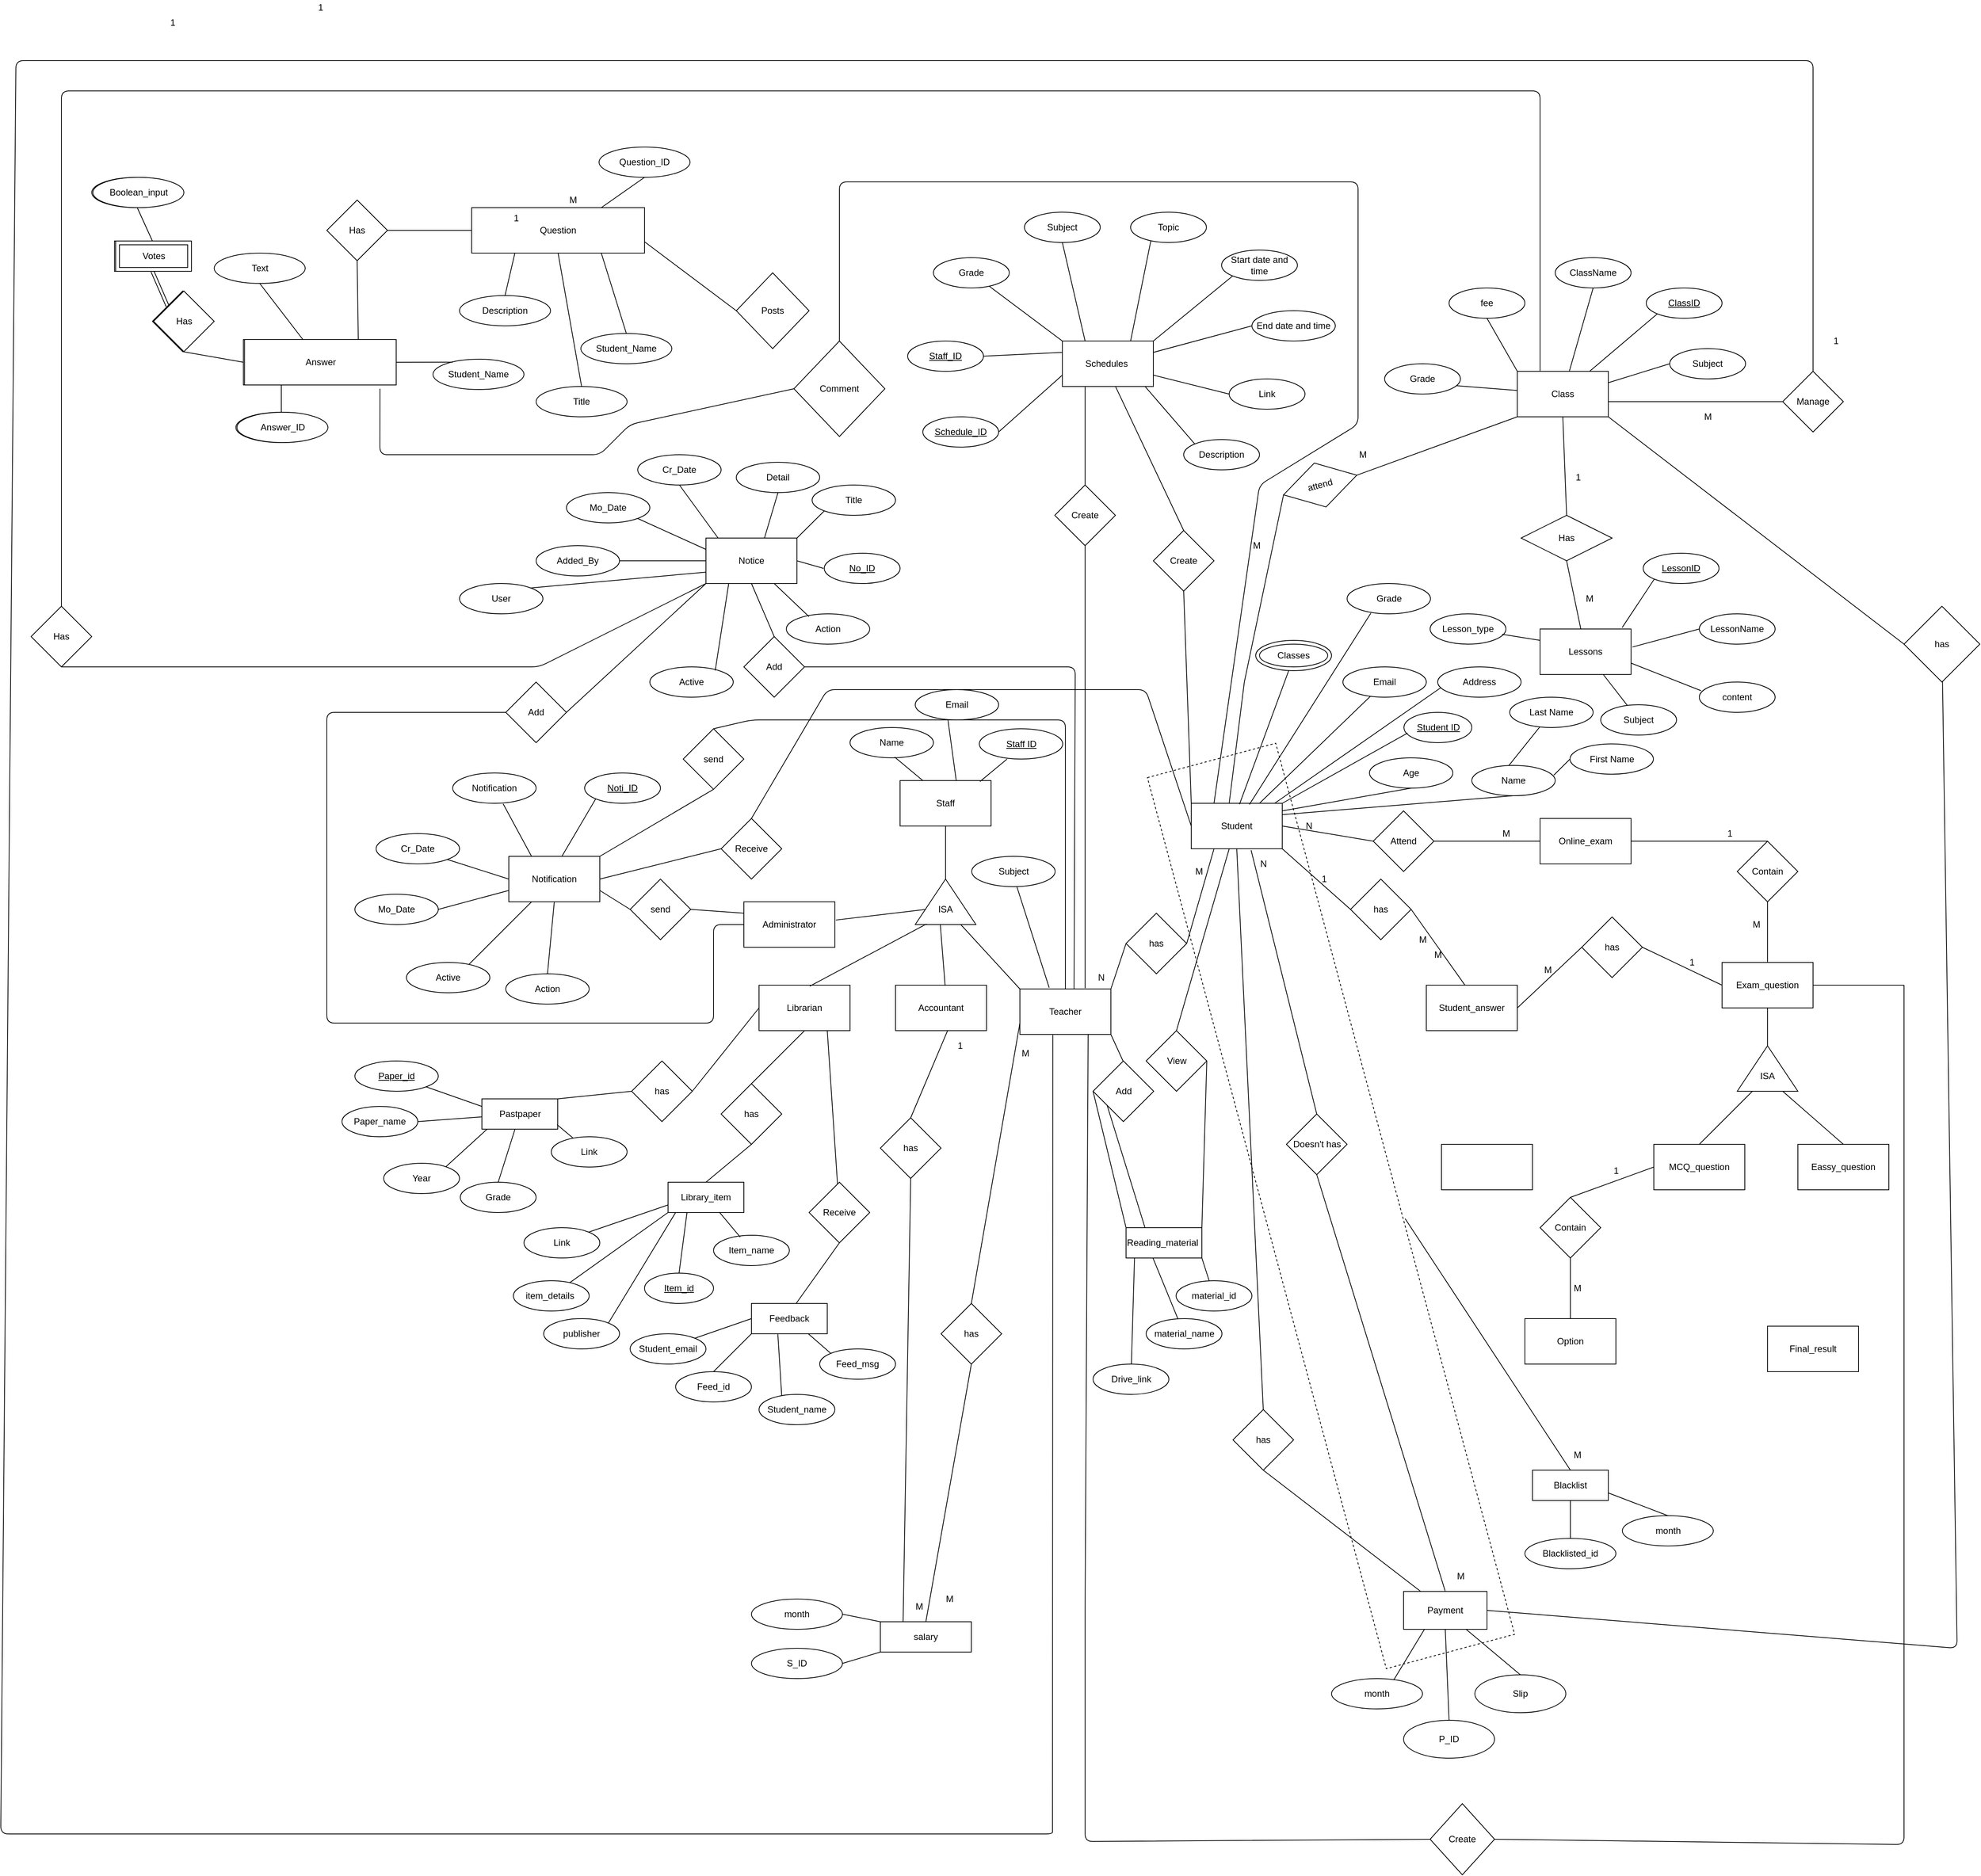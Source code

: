 <mxfile version="14.9.6" type="github">
  <diagram id="M_5o9T0Zfa3jsSFbfTRQ" name="Page-1">
    <mxGraphModel dx="2839" dy="1923" grid="1" gridSize="10" guides="1" tooltips="1" connect="1" arrows="1" fold="1" page="1" pageScale="1" pageWidth="827" pageHeight="1169" math="0" shadow="0">
      <root>
        <mxCell id="0" />
        <mxCell id="1" parent="0" />
        <mxCell id="SF_l1mnsRShW8xOKGkz_-20" value="" style="ellipse;whiteSpace=wrap;html=1;align=center;" vertex="1" parent="1">
          <mxGeometry x="665" y="125" width="100" height="40" as="geometry" />
        </mxCell>
        <mxCell id="R-2MHPUn--8WQAwCCb6K-1" value="Staff" style="rounded=0;whiteSpace=wrap;html=1;" parent="1" vertex="1">
          <mxGeometry x="196" y="310" width="120" height="60" as="geometry" />
        </mxCell>
        <mxCell id="FCwzWYWyEZL-nI-lO-xA-1" value="Class" style="whiteSpace=wrap;html=1;align=center;" parent="1" vertex="1">
          <mxGeometry x="1010" y="-230" width="120" height="60" as="geometry" />
        </mxCell>
        <mxCell id="OgyhvdS7l7weuyLec3pg-1" value="Online_exam" style="rounded=0;whiteSpace=wrap;html=1;" parent="1" vertex="1">
          <mxGeometry x="1040" y="360" width="120" height="60" as="geometry" />
        </mxCell>
        <mxCell id="FCwzWYWyEZL-nI-lO-xA-2" value="fee" style="ellipse;whiteSpace=wrap;html=1;align=center;" parent="1" vertex="1">
          <mxGeometry x="920" y="-340" width="100" height="40" as="geometry" />
        </mxCell>
        <mxCell id="gWIL4lwPZoUMI15kpGQ2-1" value="Feed_id" style="ellipse;whiteSpace=wrap;html=1;align=center;" vertex="1" parent="1">
          <mxGeometry x="-100" y="1090" width="100" height="40" as="geometry" />
        </mxCell>
        <mxCell id="FCwzWYWyEZL-nI-lO-xA-3" value="ClassID" style="ellipse;whiteSpace=wrap;html=1;align=center;fontStyle=4;" vertex="1" parent="1">
          <mxGeometry x="1180" y="-340" width="100" height="40" as="geometry" />
        </mxCell>
        <mxCell id="gWIL4lwPZoUMI15kpGQ2-2" value="Reading_material&amp;nbsp;" style="whiteSpace=wrap;html=1;align=center;" vertex="1" parent="1">
          <mxGeometry x="494" y="900" width="100" height="40" as="geometry" />
        </mxCell>
        <mxCell id="gWIL4lwPZoUMI15kpGQ2-3" value="Feedback" style="whiteSpace=wrap;html=1;align=center;" vertex="1" parent="1">
          <mxGeometry y="1000" width="100" height="40" as="geometry" />
        </mxCell>
        <mxCell id="gWIL4lwPZoUMI15kpGQ2-4" value="Pastpaper" style="whiteSpace=wrap;html=1;align=center;" vertex="1" parent="1">
          <mxGeometry x="-355.5" y="730" width="100" height="40" as="geometry" />
        </mxCell>
        <mxCell id="gWIL4lwPZoUMI15kpGQ2-6" value="Paper_name" style="ellipse;whiteSpace=wrap;html=1;align=center;" vertex="1" parent="1">
          <mxGeometry x="-540" y="740" width="100" height="40" as="geometry" />
        </mxCell>
        <mxCell id="gWIL4lwPZoUMI15kpGQ2-7" value="Year" style="ellipse;whiteSpace=wrap;html=1;align=center;" vertex="1" parent="1">
          <mxGeometry x="-485" y="815" width="100" height="40" as="geometry" />
        </mxCell>
        <mxCell id="gWIL4lwPZoUMI15kpGQ2-8" value="Library_item" style="whiteSpace=wrap;html=1;align=center;" vertex="1" parent="1">
          <mxGeometry x="-110" y="840" width="100" height="40" as="geometry" />
        </mxCell>
        <mxCell id="FCwzWYWyEZL-nI-lO-xA-7" value="Lessons" style="whiteSpace=wrap;html=1;align=center;" vertex="1" parent="1">
          <mxGeometry x="1040" y="110" width="120" height="60" as="geometry" />
        </mxCell>
        <mxCell id="VxVEOMAt9AinIQTccfHf-1" value="Exam_question" style="rounded=0;whiteSpace=wrap;html=1;" vertex="1" parent="1">
          <mxGeometry x="1280" y="550" width="120" height="60" as="geometry" />
        </mxCell>
        <mxCell id="VxVEOMAt9AinIQTccfHf-2" value="" style="triangle;whiteSpace=wrap;html=1;rotation=-90;" vertex="1" parent="1">
          <mxGeometry x="1310" y="650" width="60" height="80" as="geometry" />
        </mxCell>
        <mxCell id="GwoW-9eUFXNhQJcoqlGR-5" value="No_ID" style="ellipse;whiteSpace=wrap;html=1;align=center;fontStyle=4;" vertex="1" parent="1">
          <mxGeometry x="96" y="10" width="100" height="40" as="geometry" />
        </mxCell>
        <mxCell id="GwoW-9eUFXNhQJcoqlGR-10" value="Detail" style="ellipse;whiteSpace=wrap;html=1;align=center;" vertex="1" parent="1">
          <mxGeometry x="-20" y="-110" width="110" height="40" as="geometry" />
        </mxCell>
        <mxCell id="VxVEOMAt9AinIQTccfHf-3" value="" style="endArrow=none;html=1;entryX=0.5;entryY=1;entryDx=0;entryDy=0;exitX=1;exitY=0.5;exitDx=0;exitDy=0;" edge="1" parent="1" source="VxVEOMAt9AinIQTccfHf-2" target="VxVEOMAt9AinIQTccfHf-1">
          <mxGeometry width="50" height="50" relative="1" as="geometry">
            <mxPoint x="1230" y="680" as="sourcePoint" />
            <mxPoint x="1280" y="630" as="targetPoint" />
          </mxGeometry>
        </mxCell>
        <mxCell id="GwoW-9eUFXNhQJcoqlGR-11" value="Title" style="ellipse;whiteSpace=wrap;html=1;align=center;" vertex="1" parent="1">
          <mxGeometry x="80" y="-80" width="110" height="40" as="geometry" />
        </mxCell>
        <mxCell id="FCwzWYWyEZL-nI-lO-xA-8" value="ClassName" style="ellipse;whiteSpace=wrap;html=1;align=center;" vertex="1" parent="1">
          <mxGeometry x="1060" y="-380" width="100" height="40" as="geometry" />
        </mxCell>
        <mxCell id="VxVEOMAt9AinIQTccfHf-4" value="MCQ_question" style="rounded=0;whiteSpace=wrap;html=1;" vertex="1" parent="1">
          <mxGeometry x="1190" y="790" width="120" height="60" as="geometry" />
        </mxCell>
        <mxCell id="FCwzWYWyEZL-nI-lO-xA-9" value="Subject" style="ellipse;whiteSpace=wrap;html=1;align=center;" vertex="1" parent="1">
          <mxGeometry x="1211" y="-260" width="100" height="40" as="geometry" />
        </mxCell>
        <mxCell id="VxVEOMAt9AinIQTccfHf-5" value="Eassy_question" style="rounded=0;whiteSpace=wrap;html=1;" vertex="1" parent="1">
          <mxGeometry x="1380" y="790" width="120" height="60" as="geometry" />
        </mxCell>
        <mxCell id="FCwzWYWyEZL-nI-lO-xA-10" value="LessonName" style="ellipse;whiteSpace=wrap;html=1;align=center;" vertex="1" parent="1">
          <mxGeometry x="1250" y="90" width="100" height="40" as="geometry" />
        </mxCell>
        <mxCell id="VxVEOMAt9AinIQTccfHf-6" value="" style="endArrow=none;html=1;entryX=0;entryY=0.25;entryDx=0;entryDy=0;exitX=0.5;exitY=0;exitDx=0;exitDy=0;" edge="1" parent="1" source="VxVEOMAt9AinIQTccfHf-4" target="VxVEOMAt9AinIQTccfHf-2">
          <mxGeometry width="50" height="50" relative="1" as="geometry">
            <mxPoint x="1200" y="770" as="sourcePoint" />
            <mxPoint x="1250" y="720" as="targetPoint" />
          </mxGeometry>
        </mxCell>
        <mxCell id="FCwzWYWyEZL-nI-lO-xA-11" value="LessonID" style="ellipse;whiteSpace=wrap;html=1;align=center;fontStyle=4;" vertex="1" parent="1">
          <mxGeometry x="1176" y="10" width="100" height="40" as="geometry" />
        </mxCell>
        <mxCell id="VxVEOMAt9AinIQTccfHf-7" value="" style="endArrow=none;html=1;entryX=0;entryY=0.75;entryDx=0;entryDy=0;exitX=0.5;exitY=0;exitDx=0;exitDy=0;" edge="1" parent="1" source="VxVEOMAt9AinIQTccfHf-5" target="VxVEOMAt9AinIQTccfHf-2">
          <mxGeometry width="50" height="50" relative="1" as="geometry">
            <mxPoint x="1430" y="780" as="sourcePoint" />
            <mxPoint x="1480" y="730" as="targetPoint" />
          </mxGeometry>
        </mxCell>
        <mxCell id="0ZwmMBX9CB_PH2E3g_sw-1" value="Teacher" style="rounded=0;whiteSpace=wrap;html=1;" vertex="1" parent="1">
          <mxGeometry x="354" y="585" width="120" height="60" as="geometry" />
        </mxCell>
        <mxCell id="K8X3NvSoKbJ5HwSeJN3l-1" value="ISA" style="text;html=1;strokeColor=none;fillColor=none;align=center;verticalAlign=middle;whiteSpace=wrap;rounded=0;" vertex="1" parent="1">
          <mxGeometry x="1320" y="690" width="40" height="20" as="geometry" />
        </mxCell>
        <mxCell id="0ZwmMBX9CB_PH2E3g_sw-2" value="Librarian" style="rounded=0;whiteSpace=wrap;html=1;" vertex="1" parent="1">
          <mxGeometry x="10" y="580" width="120" height="60" as="geometry" />
        </mxCell>
        <mxCell id="K8X3NvSoKbJ5HwSeJN3l-2" value="Student_answer" style="rounded=0;whiteSpace=wrap;html=1;" vertex="1" parent="1">
          <mxGeometry x="890" y="580" width="120" height="60" as="geometry" />
        </mxCell>
        <mxCell id="0ZwmMBX9CB_PH2E3g_sw-3" value="Accountant" style="rounded=0;whiteSpace=wrap;html=1;" vertex="1" parent="1">
          <mxGeometry x="190" y="580" width="120" height="60" as="geometry" />
        </mxCell>
        <mxCell id="K8X3NvSoKbJ5HwSeJN3l-3" value="Option" style="rounded=0;whiteSpace=wrap;html=1;" vertex="1" parent="1">
          <mxGeometry x="1020" y="1020" width="120" height="60" as="geometry" />
        </mxCell>
        <mxCell id="0ZwmMBX9CB_PH2E3g_sw-4" value="Student" style="rounded=0;whiteSpace=wrap;html=1;" vertex="1" parent="1">
          <mxGeometry x="580" y="340" width="120" height="60" as="geometry" />
        </mxCell>
        <mxCell id="0ZwmMBX9CB_PH2E3g_sw-5" value="" style="triangle;whiteSpace=wrap;html=1;rotation=-90;" vertex="1" parent="1">
          <mxGeometry x="226" y="430" width="60" height="80" as="geometry" />
        </mxCell>
        <mxCell id="0ZwmMBX9CB_PH2E3g_sw-6" value="ISA" style="text;html=1;strokeColor=none;fillColor=none;align=center;verticalAlign=middle;whiteSpace=wrap;rounded=0;" vertex="1" parent="1">
          <mxGeometry x="236" y="470" width="40" height="20" as="geometry" />
        </mxCell>
        <mxCell id="GwoW-9eUFXNhQJcoqlGR-12" value="Cr_Date" style="ellipse;whiteSpace=wrap;html=1;align=center;" vertex="1" parent="1">
          <mxGeometry x="-150" y="-120" width="110" height="40" as="geometry" />
        </mxCell>
        <mxCell id="0ZwmMBX9CB_PH2E3g_sw-7" value="" style="endArrow=none;html=1;entryX=0.5;entryY=1;entryDx=0;entryDy=0;exitX=1;exitY=0.5;exitDx=0;exitDy=0;" edge="1" parent="1" source="0ZwmMBX9CB_PH2E3g_sw-5" target="R-2MHPUn--8WQAwCCb6K-1">
          <mxGeometry width="50" height="50" relative="1" as="geometry">
            <mxPoint x="376" y="430" as="sourcePoint" />
            <mxPoint x="446" y="360" as="targetPoint" />
          </mxGeometry>
        </mxCell>
        <mxCell id="0ZwmMBX9CB_PH2E3g_sw-8" value="" style="endArrow=none;html=1;entryX=0;entryY=0.75;entryDx=0;entryDy=0;exitX=0;exitY=0;exitDx=0;exitDy=0;" edge="1" parent="1" source="0ZwmMBX9CB_PH2E3g_sw-1" target="0ZwmMBX9CB_PH2E3g_sw-5">
          <mxGeometry width="50" height="50" relative="1" as="geometry">
            <mxPoint x="545.71" y="550" as="sourcePoint" />
            <mxPoint x="545.71" y="484" as="targetPoint" />
          </mxGeometry>
        </mxCell>
        <mxCell id="0ZwmMBX9CB_PH2E3g_sw-9" value="" style="endArrow=none;html=1;entryX=0.006;entryY=0.413;entryDx=0;entryDy=0;exitX=0.545;exitY=0.012;exitDx=0;exitDy=0;exitPerimeter=0;entryPerimeter=0;" edge="1" parent="1" source="0ZwmMBX9CB_PH2E3g_sw-3" target="0ZwmMBX9CB_PH2E3g_sw-5">
          <mxGeometry width="50" height="50" relative="1" as="geometry">
            <mxPoint x="496" y="590.72" as="sourcePoint" />
            <mxPoint x="427.48" y="496" as="targetPoint" />
          </mxGeometry>
        </mxCell>
        <mxCell id="K307Wzx5Uyk_XyWvb7QZ-1" value="Schedules&amp;nbsp;" style="rounded=0;whiteSpace=wrap;html=1;" vertex="1" parent="1">
          <mxGeometry x="410" y="-270" width="120" height="60" as="geometry" />
        </mxCell>
        <mxCell id="0ZwmMBX9CB_PH2E3g_sw-10" value="" style="endArrow=none;html=1;exitX=0.558;exitY=0.021;exitDx=0;exitDy=0;exitPerimeter=0;entryX=0.014;entryY=0.187;entryDx=0;entryDy=0;entryPerimeter=0;" edge="1" parent="1" source="0ZwmMBX9CB_PH2E3g_sw-2" target="0ZwmMBX9CB_PH2E3g_sw-5">
          <mxGeometry width="50" height="50" relative="1" as="geometry">
            <mxPoint x="326.0" y="580" as="sourcePoint" />
            <mxPoint x="417" y="486" as="targetPoint" />
          </mxGeometry>
        </mxCell>
        <mxCell id="GwoW-9eUFXNhQJcoqlGR-13" value="Mo_Date" style="ellipse;whiteSpace=wrap;html=1;align=center;" vertex="1" parent="1">
          <mxGeometry x="-244" y="-70" width="110" height="40" as="geometry" />
        </mxCell>
        <mxCell id="7itRraBL80M5-BY0XSh3-1" value="content" style="ellipse;whiteSpace=wrap;html=1;align=center;" vertex="1" parent="1">
          <mxGeometry x="1250" y="180" width="100" height="40" as="geometry" />
        </mxCell>
        <mxCell id="GwoW-9eUFXNhQJcoqlGR-14" value="Added_By" style="ellipse;whiteSpace=wrap;html=1;align=center;" vertex="1" parent="1">
          <mxGeometry x="-284" width="110" height="40" as="geometry" />
        </mxCell>
        <mxCell id="GwoW-9eUFXNhQJcoqlGR-15" value="User" style="ellipse;whiteSpace=wrap;html=1;align=center;" vertex="1" parent="1">
          <mxGeometry x="-385" y="50" width="110" height="40" as="geometry" />
        </mxCell>
        <mxCell id="K307Wzx5Uyk_XyWvb7QZ-3" value="&lt;u&gt;Schedule_ID&lt;/u&gt;" style="ellipse;whiteSpace=wrap;html=1;align=center;" vertex="1" parent="1">
          <mxGeometry x="226" y="-170" width="100" height="40" as="geometry" />
        </mxCell>
        <mxCell id="GwoW-9eUFXNhQJcoqlGR-16" value="Active" style="ellipse;whiteSpace=wrap;html=1;align=center;" vertex="1" parent="1">
          <mxGeometry x="-134" y="160" width="110" height="40" as="geometry" />
        </mxCell>
        <mxCell id="GwoW-9eUFXNhQJcoqlGR-17" value="Action" style="ellipse;whiteSpace=wrap;html=1;align=center;" vertex="1" parent="1">
          <mxGeometry x="46" y="90" width="110" height="40" as="geometry" />
        </mxCell>
        <mxCell id="GwoW-9eUFXNhQJcoqlGR-19" value="Notification" style="rounded=0;whiteSpace=wrap;html=1;" vertex="1" parent="1">
          <mxGeometry x="-320" y="410" width="120" height="60" as="geometry" />
        </mxCell>
        <mxCell id="0ZwmMBX9CB_PH2E3g_sw-11" value="Name" style="ellipse;whiteSpace=wrap;html=1;align=center;" vertex="1" parent="1">
          <mxGeometry x="950" y="290" width="110" height="40" as="geometry" />
        </mxCell>
        <mxCell id="iZ0bgMCoI2NrM_kVkU7W-2" value="&lt;u&gt;Staff_ID&lt;/u&gt;" style="ellipse;whiteSpace=wrap;html=1;align=center;" vertex="1" parent="1">
          <mxGeometry x="206" y="-270" width="100" height="40" as="geometry" />
        </mxCell>
        <mxCell id="0ZwmMBX9CB_PH2E3g_sw-12" value="First Name" style="ellipse;whiteSpace=wrap;html=1;align=center;" vertex="1" parent="1">
          <mxGeometry x="1079.5" y="261.6" width="110" height="40" as="geometry" />
        </mxCell>
        <mxCell id="iZ0bgMCoI2NrM_kVkU7W-3" value="Grade" style="ellipse;whiteSpace=wrap;html=1;align=center;" vertex="1" parent="1">
          <mxGeometry x="240" y="-380" width="100" height="40" as="geometry" />
        </mxCell>
        <mxCell id="b9c7Hga8VgIeeOIJwBWF-2" value="Attend" style="rhombus;whiteSpace=wrap;html=1;" vertex="1" parent="1">
          <mxGeometry x="820" y="350" width="80" height="80" as="geometry" />
        </mxCell>
        <mxCell id="iZ0bgMCoI2NrM_kVkU7W-4" value="Subject" style="ellipse;whiteSpace=wrap;html=1;align=center;" vertex="1" parent="1">
          <mxGeometry x="360" y="-440" width="100" height="40" as="geometry" />
        </mxCell>
        <mxCell id="0ZwmMBX9CB_PH2E3g_sw-13" value="Last Name" style="ellipse;whiteSpace=wrap;html=1;align=center;" vertex="1" parent="1">
          <mxGeometry x="1000" y="200" width="110" height="40" as="geometry" />
        </mxCell>
        <mxCell id="iZ0bgMCoI2NrM_kVkU7W-5" value="Topic" style="ellipse;whiteSpace=wrap;html=1;align=center;" vertex="1" parent="1">
          <mxGeometry x="500" y="-440" width="100" height="40" as="geometry" />
        </mxCell>
        <mxCell id="GwoW-9eUFXNhQJcoqlGR-20" value="Notice" style="rounded=0;whiteSpace=wrap;html=1;" vertex="1" parent="1">
          <mxGeometry x="-60" y="-10" width="120" height="60" as="geometry" />
        </mxCell>
        <mxCell id="BmbAjrQ7ErxFybZsGOEc-1" value="" style="endArrow=none;html=1;entryX=0.5;entryY=1;entryDx=0;entryDy=0;exitX=0.5;exitY=0;exitDx=0;exitDy=0;" edge="1" parent="1" source="BmbAjrQ7ErxFybZsGOEc-18" target="BmbAjrQ7ErxFybZsGOEc-19">
          <mxGeometry width="50" height="50" relative="1" as="geometry">
            <mxPoint x="280" y="1370" as="sourcePoint" />
            <mxPoint x="590" y="1140" as="targetPoint" />
          </mxGeometry>
        </mxCell>
        <mxCell id="GwoW-9eUFXNhQJcoqlGR-21" value="" style="endArrow=none;html=1;exitX=0.784;exitY=0.12;exitDx=0;exitDy=0;exitPerimeter=0;entryX=0.25;entryY=1;entryDx=0;entryDy=0;" edge="1" parent="1" source="GwoW-9eUFXNhQJcoqlGR-16" target="GwoW-9eUFXNhQJcoqlGR-20">
          <mxGeometry width="50" height="50" relative="1" as="geometry">
            <mxPoint x="-234" y="260" as="sourcePoint" />
            <mxPoint x="-51" y="50" as="targetPoint" />
            <Array as="points" />
          </mxGeometry>
        </mxCell>
        <mxCell id="iZ0bgMCoI2NrM_kVkU7W-6" value="Start date and time" style="ellipse;whiteSpace=wrap;html=1;align=center;" vertex="1" parent="1">
          <mxGeometry x="620" y="-390" width="100" height="40" as="geometry" />
        </mxCell>
        <mxCell id="GwoW-9eUFXNhQJcoqlGR-22" value="" style="endArrow=none;html=1;entryX=0.75;entryY=1;entryDx=0;entryDy=0;exitX=0.271;exitY=0.09;exitDx=0;exitDy=0;exitPerimeter=0;" edge="1" parent="1" source="GwoW-9eUFXNhQJcoqlGR-17" target="GwoW-9eUFXNhQJcoqlGR-20">
          <mxGeometry width="50" height="50" relative="1" as="geometry">
            <mxPoint x="36" y="110" as="sourcePoint" />
            <mxPoint x="86" y="60" as="targetPoint" />
          </mxGeometry>
        </mxCell>
        <mxCell id="b9c7Hga8VgIeeOIJwBWF-3" value="" style="endArrow=none;html=1;exitX=1;exitY=0.5;exitDx=0;exitDy=0;entryX=0;entryY=0.5;entryDx=0;entryDy=0;" edge="1" parent="1" source="0ZwmMBX9CB_PH2E3g_sw-4" target="b9c7Hga8VgIeeOIJwBWF-2">
          <mxGeometry width="50" height="50" relative="1" as="geometry">
            <mxPoint x="660" y="330" as="sourcePoint" />
            <mxPoint x="710" y="280" as="targetPoint" />
          </mxGeometry>
        </mxCell>
        <mxCell id="GwoW-9eUFXNhQJcoqlGR-23" value="" style="endArrow=none;html=1;entryX=1;entryY=0.5;entryDx=0;entryDy=0;" edge="1" parent="1" target="GwoW-9eUFXNhQJcoqlGR-20">
          <mxGeometry width="50" height="50" relative="1" as="geometry">
            <mxPoint x="95" y="30" as="sourcePoint" />
            <mxPoint x="26" y="60" as="targetPoint" />
          </mxGeometry>
        </mxCell>
        <mxCell id="iZ0bgMCoI2NrM_kVkU7W-7" value="End date and time" style="ellipse;whiteSpace=wrap;html=1;align=center;" vertex="1" parent="1">
          <mxGeometry x="660" y="-310" width="110" height="40" as="geometry" />
        </mxCell>
        <mxCell id="GwoW-9eUFXNhQJcoqlGR-24" value="" style="endArrow=none;html=1;entryX=1;entryY=0;entryDx=0;entryDy=0;exitX=0;exitY=1;exitDx=0;exitDy=0;" edge="1" parent="1" source="GwoW-9eUFXNhQJcoqlGR-11" target="GwoW-9eUFXNhQJcoqlGR-20">
          <mxGeometry width="50" height="50" relative="1" as="geometry">
            <mxPoint x="86" as="sourcePoint" />
            <mxPoint x="66" y="-60" as="targetPoint" />
          </mxGeometry>
        </mxCell>
        <mxCell id="b9c7Hga8VgIeeOIJwBWF-4" value="" style="endArrow=none;html=1;exitX=1;exitY=0.5;exitDx=0;exitDy=0;entryX=0;entryY=0.5;entryDx=0;entryDy=0;" edge="1" parent="1" source="b9c7Hga8VgIeeOIJwBWF-2" target="OgyhvdS7l7weuyLec3pg-1">
          <mxGeometry width="50" height="50" relative="1" as="geometry">
            <mxPoint x="960" y="410" as="sourcePoint" />
            <mxPoint x="1010" y="360" as="targetPoint" />
          </mxGeometry>
        </mxCell>
        <mxCell id="GwoW-9eUFXNhQJcoqlGR-25" value="" style="endArrow=none;html=1;entryX=0.642;entryY=0.007;entryDx=0;entryDy=0;exitX=0.5;exitY=1;exitDx=0;exitDy=0;entryPerimeter=0;" edge="1" parent="1" source="GwoW-9eUFXNhQJcoqlGR-10" target="GwoW-9eUFXNhQJcoqlGR-20">
          <mxGeometry width="50" height="50" relative="1" as="geometry">
            <mxPoint x="66" y="140" as="sourcePoint" />
            <mxPoint x="46" y="80" as="targetPoint" />
          </mxGeometry>
        </mxCell>
        <mxCell id="BmbAjrQ7ErxFybZsGOEc-18" value="salary" style="rounded=0;whiteSpace=wrap;html=1;" vertex="1" parent="1">
          <mxGeometry x="170" y="1420" width="120" height="40" as="geometry" />
        </mxCell>
        <mxCell id="b9c7Hga8VgIeeOIJwBWF-5" value="N" style="text;html=1;align=center;verticalAlign=middle;resizable=0;points=[];autosize=1;strokeColor=none;" vertex="1" parent="1">
          <mxGeometry x="725" y="360" width="20" height="20" as="geometry" />
        </mxCell>
        <mxCell id="BmbAjrQ7ErxFybZsGOEc-19" value="has" style="rhombus;whiteSpace=wrap;html=1;rotation=0;" vertex="1" parent="1">
          <mxGeometry x="250" y="1000" width="80" height="80" as="geometry" />
        </mxCell>
        <mxCell id="GwoW-9eUFXNhQJcoqlGR-26" value="" style="endArrow=none;html=1;entryX=0.5;entryY=1;entryDx=0;entryDy=0;" edge="1" parent="1" target="GwoW-9eUFXNhQJcoqlGR-12">
          <mxGeometry width="50" height="50" relative="1" as="geometry">
            <mxPoint x="-44" y="-10" as="sourcePoint" />
            <mxPoint x="-64" y="-70" as="targetPoint" />
          </mxGeometry>
        </mxCell>
        <mxCell id="BmbAjrQ7ErxFybZsGOEc-20" value="" style="endArrow=none;html=1;exitX=0.5;exitY=0;exitDx=0;exitDy=0;entryX=0;entryY=0.75;entryDx=0;entryDy=0;" edge="1" parent="1" source="BmbAjrQ7ErxFybZsGOEc-19" target="0ZwmMBX9CB_PH2E3g_sw-1">
          <mxGeometry width="50" height="50" relative="1" as="geometry">
            <mxPoint x="590" y="1060" as="sourcePoint" />
            <mxPoint x="440" y="640" as="targetPoint" />
          </mxGeometry>
        </mxCell>
        <mxCell id="b9c7Hga8VgIeeOIJwBWF-6" value="M" style="text;html=1;align=center;verticalAlign=middle;resizable=0;points=[];autosize=1;strokeColor=none;" vertex="1" parent="1">
          <mxGeometry x="980" y="370" width="30" height="20" as="geometry" />
        </mxCell>
        <mxCell id="7itRraBL80M5-BY0XSh3-4" value="Subject" style="ellipse;whiteSpace=wrap;html=1;align=center;" vertex="1" parent="1">
          <mxGeometry x="1120" y="210" width="100" height="40" as="geometry" />
        </mxCell>
        <mxCell id="GwoW-9eUFXNhQJcoqlGR-27" value="" style="endArrow=none;html=1;exitX=0;exitY=0.25;exitDx=0;exitDy=0;entryX=1;entryY=1;entryDx=0;entryDy=0;" edge="1" parent="1" source="GwoW-9eUFXNhQJcoqlGR-20" target="GwoW-9eUFXNhQJcoqlGR-13">
          <mxGeometry width="50" height="50" relative="1" as="geometry">
            <mxPoint x="-114" y="20" as="sourcePoint" />
            <mxPoint x="-134" y="-40" as="targetPoint" />
          </mxGeometry>
        </mxCell>
        <mxCell id="0ZwmMBX9CB_PH2E3g_sw-14" value="" style="endArrow=none;html=1;entryX=0.5;entryY=1;entryDx=0;entryDy=0;exitX=1;exitY=0.25;exitDx=0;exitDy=0;" edge="1" parent="1" source="0ZwmMBX9CB_PH2E3g_sw-4" target="0ZwmMBX9CB_PH2E3g_sw-11">
          <mxGeometry width="50" height="50" relative="1" as="geometry">
            <mxPoint x="494.5" y="320" as="sourcePoint" />
            <mxPoint x="494.5" y="250" as="targetPoint" />
          </mxGeometry>
        </mxCell>
        <mxCell id="GwoW-9eUFXNhQJcoqlGR-28" value="" style="endArrow=none;html=1;entryX=1;entryY=0.5;entryDx=0;entryDy=0;exitX=0;exitY=0.5;exitDx=0;exitDy=0;" edge="1" parent="1" source="GwoW-9eUFXNhQJcoqlGR-20" target="GwoW-9eUFXNhQJcoqlGR-14">
          <mxGeometry width="50" height="50" relative="1" as="geometry">
            <mxPoint x="-74" y="20" as="sourcePoint" />
            <mxPoint x="-134" y="-20" as="targetPoint" />
          </mxGeometry>
        </mxCell>
        <mxCell id="b9c7Hga8VgIeeOIJwBWF-7" value="Contain" style="rhombus;whiteSpace=wrap;html=1;" vertex="1" parent="1">
          <mxGeometry x="1040" y="860" width="80" height="80" as="geometry" />
        </mxCell>
        <mxCell id="GwoW-9eUFXNhQJcoqlGR-30" value="" style="endArrow=none;html=1;entryX=1;entryY=0;entryDx=0;entryDy=0;exitX=0;exitY=0.75;exitDx=0;exitDy=0;" edge="1" parent="1" source="GwoW-9eUFXNhQJcoqlGR-20" target="GwoW-9eUFXNhQJcoqlGR-15">
          <mxGeometry width="50" height="50" relative="1" as="geometry">
            <mxPoint x="-75" y="30" as="sourcePoint" />
            <mxPoint x="-124" y="20" as="targetPoint" />
          </mxGeometry>
        </mxCell>
        <mxCell id="0ZwmMBX9CB_PH2E3g_sw-15" value="" style="endArrow=none;html=1;entryX=0;entryY=0.5;entryDx=0;entryDy=0;exitX=0.983;exitY=0.321;exitDx=0;exitDy=0;exitPerimeter=0;" edge="1" parent="1" source="0ZwmMBX9CB_PH2E3g_sw-11" target="0ZwmMBX9CB_PH2E3g_sw-12">
          <mxGeometry width="50" height="50" relative="1" as="geometry">
            <mxPoint x="630" y="210" as="sourcePoint" />
            <mxPoint x="660" y="175" as="targetPoint" />
          </mxGeometry>
        </mxCell>
        <mxCell id="GwoW-9eUFXNhQJcoqlGR-31" value="Notification" style="ellipse;whiteSpace=wrap;html=1;align=center;" vertex="1" parent="1">
          <mxGeometry x="-394" y="300" width="110" height="40" as="geometry" />
        </mxCell>
        <mxCell id="GwoW-9eUFXNhQJcoqlGR-32" value="Noti_ID" style="ellipse;whiteSpace=wrap;html=1;align=center;fontStyle=4;" vertex="1" parent="1">
          <mxGeometry x="-220" y="300" width="100" height="40" as="geometry" />
        </mxCell>
        <mxCell id="iZ0bgMCoI2NrM_kVkU7W-11" value="Link" style="ellipse;whiteSpace=wrap;html=1;align=center;" vertex="1" parent="1">
          <mxGeometry x="630" y="-220" width="100" height="40" as="geometry" />
        </mxCell>
        <mxCell id="0ZwmMBX9CB_PH2E3g_sw-16" value="" style="endArrow=none;html=1;exitX=0.444;exitY=0.005;exitDx=0;exitDy=0;exitPerimeter=0;" edge="1" parent="1" source="0ZwmMBX9CB_PH2E3g_sw-11" target="0ZwmMBX9CB_PH2E3g_sw-13">
          <mxGeometry width="50" height="50" relative="1" as="geometry">
            <mxPoint x="500.0" y="210.0" as="sourcePoint" />
            <mxPoint x="560.62" y="166.6" as="targetPoint" />
          </mxGeometry>
        </mxCell>
        <mxCell id="iZ0bgMCoI2NrM_kVkU7W-12" value="Description" style="ellipse;whiteSpace=wrap;html=1;align=center;" vertex="1" parent="1">
          <mxGeometry x="570" y="-140" width="100" height="40" as="geometry" />
        </mxCell>
        <mxCell id="b9c7Hga8VgIeeOIJwBWF-8" value="" style="endArrow=none;html=1;exitX=0.5;exitY=0;exitDx=0;exitDy=0;entryX=0;entryY=0.5;entryDx=0;entryDy=0;" edge="1" parent="1" source="b9c7Hga8VgIeeOIJwBWF-7" target="VxVEOMAt9AinIQTccfHf-4">
          <mxGeometry width="50" height="50" relative="1" as="geometry">
            <mxPoint x="1070" y="850" as="sourcePoint" />
            <mxPoint x="1120" y="800" as="targetPoint" />
          </mxGeometry>
        </mxCell>
        <mxCell id="0ZwmMBX9CB_PH2E3g_sw-17" value="Age" style="ellipse;whiteSpace=wrap;html=1;align=center;" vertex="1" parent="1">
          <mxGeometry x="815" y="280" width="110" height="40" as="geometry" />
        </mxCell>
        <mxCell id="b9c7Hga8VgIeeOIJwBWF-9" value="" style="endArrow=none;html=1;entryX=0.5;entryY=1;entryDx=0;entryDy=0;exitX=0.5;exitY=0;exitDx=0;exitDy=0;" edge="1" parent="1" source="K8X3NvSoKbJ5HwSeJN3l-3" target="b9c7Hga8VgIeeOIJwBWF-7">
          <mxGeometry width="50" height="50" relative="1" as="geometry">
            <mxPoint x="1150" y="990" as="sourcePoint" />
            <mxPoint x="1200" y="940" as="targetPoint" />
          </mxGeometry>
        </mxCell>
        <mxCell id="b9c7Hga8VgIeeOIJwBWF-10" value="1" style="text;html=1;align=center;verticalAlign=middle;resizable=0;points=[];autosize=1;strokeColor=none;" vertex="1" parent="1">
          <mxGeometry x="1130" y="815" width="20" height="20" as="geometry" />
        </mxCell>
        <mxCell id="b9c7Hga8VgIeeOIJwBWF-11" value="M" style="text;html=1;align=center;verticalAlign=middle;resizable=0;points=[];autosize=1;strokeColor=none;" vertex="1" parent="1">
          <mxGeometry x="1074" y="970" width="30" height="20" as="geometry" />
        </mxCell>
        <mxCell id="b9c7Hga8VgIeeOIJwBWF-13" value="Contain" style="rhombus;whiteSpace=wrap;html=1;" vertex="1" parent="1">
          <mxGeometry x="1300" y="390" width="80" height="80" as="geometry" />
        </mxCell>
        <mxCell id="GwoW-9eUFXNhQJcoqlGR-33" value="Cr_Date" style="ellipse;whiteSpace=wrap;html=1;align=center;" vertex="1" parent="1">
          <mxGeometry x="-495" y="380" width="110" height="40" as="geometry" />
        </mxCell>
        <mxCell id="0ZwmMBX9CB_PH2E3g_sw-20" value="has" style="rhombus;whiteSpace=wrap;html=1;direction=south;" vertex="1" parent="1">
          <mxGeometry x="494" y="485" width="80" height="80" as="geometry" />
        </mxCell>
        <mxCell id="GwoW-9eUFXNhQJcoqlGR-34" value="Mo_Date" style="ellipse;whiteSpace=wrap;html=1;align=center;" vertex="1" parent="1">
          <mxGeometry x="-523" y="460" width="110" height="40" as="geometry" />
        </mxCell>
        <mxCell id="b9c7Hga8VgIeeOIJwBWF-14" value="" style="endArrow=none;html=1;exitX=1;exitY=0.5;exitDx=0;exitDy=0;entryX=0.5;entryY=0;entryDx=0;entryDy=0;" edge="1" parent="1" source="OgyhvdS7l7weuyLec3pg-1" target="b9c7Hga8VgIeeOIJwBWF-13">
          <mxGeometry width="50" height="50" relative="1" as="geometry">
            <mxPoint x="1280" y="430" as="sourcePoint" />
            <mxPoint x="1330" y="380" as="targetPoint" />
          </mxGeometry>
        </mxCell>
        <mxCell id="GwoW-9eUFXNhQJcoqlGR-35" value="Active" style="ellipse;whiteSpace=wrap;html=1;align=center;" vertex="1" parent="1">
          <mxGeometry x="-455" y="550" width="110" height="40" as="geometry" />
        </mxCell>
        <mxCell id="GwoW-9eUFXNhQJcoqlGR-36" value="Action" style="ellipse;whiteSpace=wrap;html=1;align=center;" vertex="1" parent="1">
          <mxGeometry x="-324" y="565" width="110" height="40" as="geometry" />
        </mxCell>
        <mxCell id="b9c7Hga8VgIeeOIJwBWF-15" value="" style="endArrow=none;html=1;exitX=0.5;exitY=1;exitDx=0;exitDy=0;entryX=0.5;entryY=0;entryDx=0;entryDy=0;" edge="1" parent="1" source="b9c7Hga8VgIeeOIJwBWF-13" target="VxVEOMAt9AinIQTccfHf-1">
          <mxGeometry width="50" height="50" relative="1" as="geometry">
            <mxPoint x="1510" y="440" as="sourcePoint" />
            <mxPoint x="1560" y="390" as="targetPoint" />
          </mxGeometry>
        </mxCell>
        <mxCell id="BmbAjrQ7ErxFybZsGOEc-21" value="S_ID" style="ellipse;whiteSpace=wrap;html=1;" vertex="1" parent="1">
          <mxGeometry y="1455" width="120" height="40" as="geometry" />
        </mxCell>
        <mxCell id="BmbAjrQ7ErxFybZsGOEc-22" value="" style="endArrow=none;html=1;exitX=1;exitY=0.5;exitDx=0;exitDy=0;" edge="1" parent="1" source="BmbAjrQ7ErxFybZsGOEc-21">
          <mxGeometry width="50" height="50" relative="1" as="geometry">
            <mxPoint x="780" y="1680" as="sourcePoint" />
            <mxPoint x="170" y="1460" as="targetPoint" />
          </mxGeometry>
        </mxCell>
        <mxCell id="GwoW-9eUFXNhQJcoqlGR-37" value="" style="endArrow=none;html=1;entryX=0.605;entryY=1.02;entryDx=0;entryDy=0;entryPerimeter=0;exitX=0.25;exitY=0;exitDx=0;exitDy=0;" edge="1" parent="1" source="GwoW-9eUFXNhQJcoqlGR-19" target="GwoW-9eUFXNhQJcoqlGR-31">
          <mxGeometry width="50" height="50" relative="1" as="geometry">
            <mxPoint x="-300" y="470" as="sourcePoint" />
            <mxPoint x="-250" y="420" as="targetPoint" />
          </mxGeometry>
        </mxCell>
        <mxCell id="BmbAjrQ7ErxFybZsGOEc-23" value="Payment" style="rounded=0;whiteSpace=wrap;html=1;" vertex="1" parent="1">
          <mxGeometry x="860" y="1380" width="110" height="50" as="geometry" />
        </mxCell>
        <mxCell id="ElF4rmFvOYkhaGS9MpUQ-2" value="" style="endArrow=none;html=1;entryX=0;entryY=0.75;entryDx=0;entryDy=0;exitX=1;exitY=0.5;exitDx=0;exitDy=0;" edge="1" parent="1" source="K307Wzx5Uyk_XyWvb7QZ-3" target="K307Wzx5Uyk_XyWvb7QZ-1">
          <mxGeometry width="50" height="50" relative="1" as="geometry">
            <mxPoint x="355.355" y="-124.142" as="sourcePoint" />
            <mxPoint x="420" y="-200" as="targetPoint" />
          </mxGeometry>
        </mxCell>
        <mxCell id="BmbAjrQ7ErxFybZsGOEc-32" value="" style="endArrow=none;html=1;entryX=0.5;entryY=1;entryDx=0;entryDy=0;" edge="1" parent="1" source="BmbAjrQ7ErxFybZsGOEc-23" target="BmbAjrQ7ErxFybZsGOEc-33">
          <mxGeometry width="50" height="50" relative="1" as="geometry">
            <mxPoint x="1035" y="1540" as="sourcePoint" />
            <mxPoint x="710" y="1120" as="targetPoint" />
          </mxGeometry>
        </mxCell>
        <mxCell id="I2o_N9az7uJyAmqmPrKi-1" value="1" style="text;html=1;align=center;verticalAlign=middle;resizable=0;points=[];autosize=1;strokeColor=none;" vertex="1" parent="1">
          <mxGeometry x="1280" y="370" width="20" height="20" as="geometry" />
        </mxCell>
        <mxCell id="BmbAjrQ7ErxFybZsGOEc-33" value="has" style="rhombus;whiteSpace=wrap;html=1;rotation=0;" vertex="1" parent="1">
          <mxGeometry x="635" y="1140" width="80" height="80" as="geometry" />
        </mxCell>
        <mxCell id="ElF4rmFvOYkhaGS9MpUQ-3" value="" style="endArrow=none;html=1;entryX=0;entryY=0.25;entryDx=0;entryDy=0;exitX=1;exitY=0.5;exitDx=0;exitDy=0;" edge="1" parent="1" source="iZ0bgMCoI2NrM_kVkU7W-2" target="K307Wzx5Uyk_XyWvb7QZ-1">
          <mxGeometry width="50" height="50" relative="1" as="geometry">
            <mxPoint x="365.355" y="-114.142" as="sourcePoint" />
            <mxPoint x="430" y="-190" as="targetPoint" />
          </mxGeometry>
        </mxCell>
        <mxCell id="BmbAjrQ7ErxFybZsGOEc-34" value="" style="endArrow=none;html=1;exitX=0.5;exitY=0;exitDx=0;exitDy=0;entryX=0.5;entryY=1;entryDx=0;entryDy=0;" edge="1" parent="1" source="BmbAjrQ7ErxFybZsGOEc-33" target="0ZwmMBX9CB_PH2E3g_sw-4">
          <mxGeometry width="50" height="50" relative="1" as="geometry">
            <mxPoint x="710" y="1040" as="sourcePoint" />
            <mxPoint x="640" y="410" as="targetPoint" />
            <Array as="points" />
          </mxGeometry>
        </mxCell>
        <mxCell id="GwoW-9eUFXNhQJcoqlGR-38" value="" style="endArrow=none;html=1;entryX=0;entryY=1;entryDx=0;entryDy=0;" edge="1" parent="1" target="GwoW-9eUFXNhQJcoqlGR-32">
          <mxGeometry width="50" height="50" relative="1" as="geometry">
            <mxPoint x="-250" y="410" as="sourcePoint" />
            <mxPoint x="-253.45" y="420.8" as="targetPoint" />
          </mxGeometry>
        </mxCell>
        <mxCell id="ElF4rmFvOYkhaGS9MpUQ-4" value="" style="endArrow=none;html=1;entryX=0;entryY=0;entryDx=0;entryDy=0;" edge="1" parent="1" source="iZ0bgMCoI2NrM_kVkU7W-3" target="K307Wzx5Uyk_XyWvb7QZ-1">
          <mxGeometry width="50" height="50" relative="1" as="geometry">
            <mxPoint x="375.355" y="-104.142" as="sourcePoint" />
            <mxPoint x="440" y="-180" as="targetPoint" />
          </mxGeometry>
        </mxCell>
        <mxCell id="I2o_N9az7uJyAmqmPrKi-2" value="M" style="text;html=1;align=center;verticalAlign=middle;resizable=0;points=[];autosize=1;strokeColor=none;" vertex="1" parent="1">
          <mxGeometry x="1310" y="490" width="30" height="20" as="geometry" />
        </mxCell>
        <mxCell id="7itRraBL80M5-BY0XSh3-6" value="Has" style="shape=rhombus;perimeter=rhombusPerimeter;whiteSpace=wrap;html=1;align=center;" vertex="1" parent="1">
          <mxGeometry x="1015" y="-40" width="120" height="60" as="geometry" />
        </mxCell>
        <mxCell id="ElF4rmFvOYkhaGS9MpUQ-5" value="" style="endArrow=none;html=1;entryX=0.25;entryY=0;entryDx=0;entryDy=0;exitX=0.5;exitY=1;exitDx=0;exitDy=0;" edge="1" parent="1" source="iZ0bgMCoI2NrM_kVkU7W-4" target="K307Wzx5Uyk_XyWvb7QZ-1">
          <mxGeometry width="50" height="50" relative="1" as="geometry">
            <mxPoint x="385.355" y="-94.142" as="sourcePoint" />
            <mxPoint x="450" y="-170" as="targetPoint" />
          </mxGeometry>
        </mxCell>
        <mxCell id="7itRraBL80M5-BY0XSh3-9" value="" style="endArrow=none;html=1;rounded=0;entryX=0.5;entryY=1;entryDx=0;entryDy=0;" edge="1" parent="1" source="FCwzWYWyEZL-nI-lO-xA-7" target="7itRraBL80M5-BY0XSh3-6">
          <mxGeometry relative="1" as="geometry">
            <mxPoint x="810" y="60" as="sourcePoint" />
            <mxPoint x="970" y="60" as="targetPoint" />
          </mxGeometry>
        </mxCell>
        <mxCell id="GwoW-9eUFXNhQJcoqlGR-39" value="" style="endArrow=none;html=1;entryX=0;entryY=0.5;entryDx=0;entryDy=0;exitX=1;exitY=1;exitDx=0;exitDy=0;" edge="1" parent="1" source="GwoW-9eUFXNhQJcoqlGR-33" target="GwoW-9eUFXNhQJcoqlGR-19">
          <mxGeometry width="50" height="50" relative="1" as="geometry">
            <mxPoint x="-340" y="520" as="sourcePoint" />
            <mxPoint x="-290" y="470" as="targetPoint" />
          </mxGeometry>
        </mxCell>
        <mxCell id="7itRraBL80M5-BY0XSh3-13" value="" style="endArrow=none;html=1;rounded=0;entryX=0.5;entryY=1;entryDx=0;entryDy=0;exitX=0.5;exitY=0;exitDx=0;exitDy=0;" edge="1" parent="1" source="7itRraBL80M5-BY0XSh3-6" target="FCwzWYWyEZL-nI-lO-xA-1">
          <mxGeometry relative="1" as="geometry">
            <mxPoint x="780" y="-40" as="sourcePoint" />
            <mxPoint x="940" y="-40" as="targetPoint" />
          </mxGeometry>
        </mxCell>
        <mxCell id="ElF4rmFvOYkhaGS9MpUQ-6" value="" style="endArrow=none;html=1;entryX=0.75;entryY=0;entryDx=0;entryDy=0;exitX=0.266;exitY=0.955;exitDx=0;exitDy=0;exitPerimeter=0;" edge="1" parent="1" source="iZ0bgMCoI2NrM_kVkU7W-5" target="K307Wzx5Uyk_XyWvb7QZ-1">
          <mxGeometry width="50" height="50" relative="1" as="geometry">
            <mxPoint x="535" y="-410" as="sourcePoint" />
            <mxPoint x="460" y="-160" as="targetPoint" />
          </mxGeometry>
        </mxCell>
        <mxCell id="7itRraBL80M5-BY0XSh3-14" value="1" style="text;html=1;align=center;verticalAlign=middle;resizable=0;points=[];autosize=1;strokeColor=none;" vertex="1" parent="1">
          <mxGeometry x="1080" y="-100" width="20" height="20" as="geometry" />
        </mxCell>
        <mxCell id="GwoW-9eUFXNhQJcoqlGR-40" value="" style="endArrow=none;html=1;entryX=0;entryY=0.75;entryDx=0;entryDy=0;exitX=1;exitY=0.5;exitDx=0;exitDy=0;" edge="1" parent="1" source="GwoW-9eUFXNhQJcoqlGR-34" target="GwoW-9eUFXNhQJcoqlGR-19">
          <mxGeometry width="50" height="50" relative="1" as="geometry">
            <mxPoint x="-400" y="580" as="sourcePoint" />
            <mxPoint x="-350" y="530" as="targetPoint" />
          </mxGeometry>
        </mxCell>
        <mxCell id="7itRraBL80M5-BY0XSh3-15" value="M" style="text;html=1;align=center;verticalAlign=middle;resizable=0;points=[];autosize=1;strokeColor=none;" vertex="1" parent="1">
          <mxGeometry x="1090" y="60" width="30" height="20" as="geometry" />
        </mxCell>
        <mxCell id="ElF4rmFvOYkhaGS9MpUQ-7" value="" style="endArrow=none;html=1;entryX=0;entryY=1;entryDx=0;entryDy=0;exitX=1;exitY=0;exitDx=0;exitDy=0;" edge="1" parent="1" source="K307Wzx5Uyk_XyWvb7QZ-1" target="iZ0bgMCoI2NrM_kVkU7W-6">
          <mxGeometry width="50" height="50" relative="1" as="geometry">
            <mxPoint x="405.355" y="-74.142" as="sourcePoint" />
            <mxPoint x="470" y="-150" as="targetPoint" />
          </mxGeometry>
        </mxCell>
        <mxCell id="GwoW-9eUFXNhQJcoqlGR-41" value="" style="endArrow=none;html=1;entryX=0.25;entryY=1;entryDx=0;entryDy=0;exitX=0.751;exitY=0.06;exitDx=0;exitDy=0;exitPerimeter=0;" edge="1" parent="1" source="GwoW-9eUFXNhQJcoqlGR-35" target="GwoW-9eUFXNhQJcoqlGR-19">
          <mxGeometry width="50" height="50" relative="1" as="geometry">
            <mxPoint x="-310" y="590" as="sourcePoint" />
            <mxPoint x="-260" y="540" as="targetPoint" />
          </mxGeometry>
        </mxCell>
        <mxCell id="ElF4rmFvOYkhaGS9MpUQ-8" value="" style="endArrow=none;html=1;entryX=0;entryY=0.5;entryDx=0;entryDy=0;exitX=1;exitY=0.25;exitDx=0;exitDy=0;" edge="1" parent="1" source="K307Wzx5Uyk_XyWvb7QZ-1" target="iZ0bgMCoI2NrM_kVkU7W-7">
          <mxGeometry width="50" height="50" relative="1" as="geometry">
            <mxPoint x="415.355" y="-64.142" as="sourcePoint" />
            <mxPoint x="480" y="-140" as="targetPoint" />
          </mxGeometry>
        </mxCell>
        <mxCell id="GwoW-9eUFXNhQJcoqlGR-42" value="" style="endArrow=none;html=1;exitX=0.5;exitY=0;exitDx=0;exitDy=0;entryX=0.5;entryY=1;entryDx=0;entryDy=0;" edge="1" parent="1" source="GwoW-9eUFXNhQJcoqlGR-36" target="GwoW-9eUFXNhQJcoqlGR-19">
          <mxGeometry width="50" height="50" relative="1" as="geometry">
            <mxPoint x="-180" y="580" as="sourcePoint" />
            <mxPoint x="-190" y="531" as="targetPoint" />
          </mxGeometry>
        </mxCell>
        <mxCell id="0ZwmMBX9CB_PH2E3g_sw-23" value="" style="endArrow=none;html=1;exitX=0.5;exitY=1;exitDx=0;exitDy=0;entryX=1;entryY=0;entryDx=0;entryDy=0;" edge="1" parent="1" source="0ZwmMBX9CB_PH2E3g_sw-20" target="0ZwmMBX9CB_PH2E3g_sw-1">
          <mxGeometry width="50" height="50" relative="1" as="geometry">
            <mxPoint x="575.56" y="470.0" as="sourcePoint" />
            <mxPoint x="530.0" y="567.64" as="targetPoint" />
          </mxGeometry>
        </mxCell>
        <mxCell id="ElF4rmFvOYkhaGS9MpUQ-9" value="" style="endArrow=none;html=1;entryX=0;entryY=0.5;entryDx=0;entryDy=0;exitX=1;exitY=0.75;exitDx=0;exitDy=0;" edge="1" parent="1" source="K307Wzx5Uyk_XyWvb7QZ-1" target="iZ0bgMCoI2NrM_kVkU7W-11">
          <mxGeometry width="50" height="50" relative="1" as="geometry">
            <mxPoint x="425.355" y="-54.142" as="sourcePoint" />
            <mxPoint x="490" y="-130" as="targetPoint" />
          </mxGeometry>
        </mxCell>
        <mxCell id="ElF4rmFvOYkhaGS9MpUQ-10" value="" style="endArrow=none;html=1;entryX=0;entryY=0;entryDx=0;entryDy=0;exitX=0.908;exitY=0.997;exitDx=0;exitDy=0;exitPerimeter=0;" edge="1" parent="1" source="K307Wzx5Uyk_XyWvb7QZ-1" target="iZ0bgMCoI2NrM_kVkU7W-12">
          <mxGeometry width="50" height="50" relative="1" as="geometry">
            <mxPoint x="435.355" y="-44.142" as="sourcePoint" />
            <mxPoint x="500" y="-120" as="targetPoint" />
          </mxGeometry>
        </mxCell>
        <mxCell id="XLiFxqXhWqaqg-ymZsb6-1" value="Add" style="rhombus;whiteSpace=wrap;html=1;" vertex="1" parent="1">
          <mxGeometry x="-10" y="120" width="80" height="80" as="geometry" />
        </mxCell>
        <mxCell id="kNvfrcT3U_PSBVfQfXv5-1" value="Create" style="rhombus;whiteSpace=wrap;html=1;" vertex="1" parent="1">
          <mxGeometry x="400" y="-80" width="80" height="80" as="geometry" />
        </mxCell>
        <mxCell id="XLiFxqXhWqaqg-ymZsb6-2" value="" style="endArrow=none;html=1;entryX=0.5;entryY=0;entryDx=0;entryDy=0;exitX=0.5;exitY=1;exitDx=0;exitDy=0;" edge="1" parent="1" source="GwoW-9eUFXNhQJcoqlGR-20" target="XLiFxqXhWqaqg-ymZsb6-1">
          <mxGeometry width="50" height="50" relative="1" as="geometry">
            <mxPoint x="20" y="290" as="sourcePoint" />
            <mxPoint x="90.711" y="240" as="targetPoint" />
          </mxGeometry>
        </mxCell>
        <mxCell id="kNvfrcT3U_PSBVfQfXv5-2" value="" style="endArrow=none;html=1;entryX=0.5;entryY=1;entryDx=0;entryDy=0;" edge="1" parent="1" target="kNvfrcT3U_PSBVfQfXv5-1">
          <mxGeometry width="50" height="50" relative="1" as="geometry">
            <mxPoint x="440" y="584" as="sourcePoint" />
            <mxPoint x="286" y="510" as="targetPoint" />
          </mxGeometry>
        </mxCell>
        <mxCell id="kNvfrcT3U_PSBVfQfXv5-3" value="" style="endArrow=none;html=1;entryX=0.5;entryY=0;entryDx=0;entryDy=0;exitX=0.25;exitY=1;exitDx=0;exitDy=0;" edge="1" parent="1" source="K307Wzx5Uyk_XyWvb7QZ-1" target="kNvfrcT3U_PSBVfQfXv5-1">
          <mxGeometry width="50" height="50" relative="1" as="geometry">
            <mxPoint x="550" y="90" as="sourcePoint" />
            <mxPoint x="380" y="150" as="targetPoint" />
          </mxGeometry>
        </mxCell>
        <mxCell id="kNvfrcT3U_PSBVfQfXv5-4" value="" style="endArrow=none;html=1;exitX=0.5;exitY=0;exitDx=0;exitDy=0;entryX=0.25;entryY=1;entryDx=0;entryDy=0;" edge="1" parent="1" source="0ZwmMBX9CB_PH2E3g_sw-20" target="0ZwmMBX9CB_PH2E3g_sw-4">
          <mxGeometry width="50" height="50" relative="1" as="geometry">
            <mxPoint x="530" y="500" as="sourcePoint" />
            <mxPoint x="500" y="590" as="targetPoint" />
          </mxGeometry>
        </mxCell>
        <mxCell id="dU2X4UD7VwMb8NC1aKWs-1" value="&lt;font style=&quot;font-size: 12px&quot;&gt;Question&lt;/font&gt;" style="rounded=0;whiteSpace=wrap;html=1;" vertex="1" parent="1">
          <mxGeometry x="-369" y="-446" width="228" height="60" as="geometry" />
        </mxCell>
        <mxCell id="LjVsxSVjH5bk2bdz1Tzy-1" value="has" style="rhombus;whiteSpace=wrap;html=1;" vertex="1" parent="1">
          <mxGeometry x="1520" y="80" width="100" height="100" as="geometry" />
        </mxCell>
        <mxCell id="dU2X4UD7VwMb8NC1aKWs-2" value="&lt;font style=&quot;font-size: 12px&quot;&gt;Answer&lt;/font&gt;" style="rounded=0;whiteSpace=wrap;html=1;" vertex="1" parent="1">
          <mxGeometry x="-670" y="-272" width="200" height="60" as="geometry" />
        </mxCell>
        <mxCell id="0ZwmMBX9CB_PH2E3g_sw-25" value="Email" style="ellipse;whiteSpace=wrap;html=1;align=center;" vertex="1" parent="1">
          <mxGeometry x="780" y="160" width="110" height="40" as="geometry" />
        </mxCell>
        <mxCell id="gWIL4lwPZoUMI15kpGQ2-10" value="" style="endArrow=none;html=1;exitX=0.5;exitY=0;exitDx=0;exitDy=0;entryX=0.5;entryY=1;entryDx=0;entryDy=0;startArrow=none;" edge="1" parent="1" source="gWIL4lwPZoUMI15kpGQ2-27" target="0ZwmMBX9CB_PH2E3g_sw-2">
          <mxGeometry width="50" height="50" relative="1" as="geometry">
            <mxPoint x="250" y="830" as="sourcePoint" />
            <mxPoint x="300" y="780" as="targetPoint" />
          </mxGeometry>
        </mxCell>
        <mxCell id="LG2qj4c6Vwv0IrCyRHc_-2" value="" style="endArrow=none;html=1;exitX=0;exitY=0;exitDx=0;exitDy=0;entryX=0.5;entryY=1;entryDx=0;entryDy=0;" edge="1" parent="1" source="0ZwmMBX9CB_PH2E3g_sw-4" target="LG2qj4c6Vwv0IrCyRHc_-3">
          <mxGeometry width="50" height="50" relative="1" as="geometry">
            <mxPoint x="470.0" y="590" as="sourcePoint" />
            <mxPoint x="460" y="120" as="targetPoint" />
          </mxGeometry>
        </mxCell>
        <mxCell id="LG2qj4c6Vwv0IrCyRHc_-3" value="Create" style="rhombus;whiteSpace=wrap;html=1;" vertex="1" parent="1">
          <mxGeometry x="530" y="-20" width="80" height="80" as="geometry" />
        </mxCell>
        <mxCell id="LG2qj4c6Vwv0IrCyRHc_-4" value="" style="endArrow=none;html=1;entryX=0.5;entryY=0;entryDx=0;entryDy=0;exitX=0.583;exitY=0.995;exitDx=0;exitDy=0;exitPerimeter=0;" edge="1" parent="1" source="K307Wzx5Uyk_XyWvb7QZ-1" target="LG2qj4c6Vwv0IrCyRHc_-3">
          <mxGeometry width="50" height="50" relative="1" as="geometry">
            <mxPoint x="500" y="-140" as="sourcePoint" />
            <mxPoint x="470.0" y="150" as="targetPoint" />
          </mxGeometry>
        </mxCell>
        <mxCell id="7itRraBL80M5-BY0XSh3-24" value="" style="endArrow=none;html=1;rounded=0;entryX=0;entryY=1;entryDx=0;entryDy=0;exitX=0.902;exitY=-0.03;exitDx=0;exitDy=0;exitPerimeter=0;" edge="1" parent="1" source="FCwzWYWyEZL-nI-lO-xA-7" target="FCwzWYWyEZL-nI-lO-xA-11">
          <mxGeometry relative="1" as="geometry">
            <mxPoint x="880" y="100" as="sourcePoint" />
            <mxPoint x="1040" y="100" as="targetPoint" />
          </mxGeometry>
        </mxCell>
        <mxCell id="gWIL4lwPZoUMI15kpGQ2-11" value="" style="endArrow=none;html=1;exitX=1;exitY=0;exitDx=0;exitDy=0;entryX=0;entryY=0.5;entryDx=0;entryDy=0;" edge="1" parent="1" source="gWIL4lwPZoUMI15kpGQ2-4" target="gWIL4lwPZoUMI15kpGQ2-28">
          <mxGeometry width="50" height="50" relative="1" as="geometry">
            <mxPoint x="-40" y="1080" as="sourcePoint" />
            <mxPoint x="190" y="650" as="targetPoint" />
          </mxGeometry>
        </mxCell>
        <mxCell id="7itRraBL80M5-BY0XSh3-25" value="" style="endArrow=none;html=1;rounded=0;exitX=1.015;exitY=0.397;exitDx=0;exitDy=0;entryX=0;entryY=0.5;entryDx=0;entryDy=0;exitPerimeter=0;" edge="1" parent="1" source="FCwzWYWyEZL-nI-lO-xA-7" target="FCwzWYWyEZL-nI-lO-xA-10">
          <mxGeometry relative="1" as="geometry">
            <mxPoint x="880" y="100" as="sourcePoint" />
            <mxPoint x="1260" y="100" as="targetPoint" />
          </mxGeometry>
        </mxCell>
        <mxCell id="LG2qj4c6Vwv0IrCyRHc_-6" value="Manage" style="rhombus;whiteSpace=wrap;html=1;" vertex="1" parent="1">
          <mxGeometry x="1360" y="-230" width="80" height="80" as="geometry" />
        </mxCell>
        <mxCell id="7itRraBL80M5-BY0XSh3-27" value="" style="endArrow=none;html=1;rounded=0;" edge="1" parent="1" source="FCwzWYWyEZL-nI-lO-xA-7" target="7itRraBL80M5-BY0XSh3-4">
          <mxGeometry relative="1" as="geometry">
            <mxPoint x="1100" y="170" as="sourcePoint" />
            <mxPoint x="1040" y="100" as="targetPoint" />
          </mxGeometry>
        </mxCell>
        <mxCell id="LG2qj4c6Vwv0IrCyRHc_-7" value="" style="endArrow=none;html=1;entryX=0;entryY=0.5;entryDx=0;entryDy=0;" edge="1" parent="1" target="LG2qj4c6Vwv0IrCyRHc_-6">
          <mxGeometry width="50" height="50" relative="1" as="geometry">
            <mxPoint x="1130" y="-190" as="sourcePoint" />
            <mxPoint x="594.854" y="-124.226" as="targetPoint" />
          </mxGeometry>
        </mxCell>
        <mxCell id="XLiFxqXhWqaqg-ymZsb6-4" value="" style="endArrow=none;html=1;exitX=1;exitY=0.5;exitDx=0;exitDy=0;entryX=0.595;entryY=0.003;entryDx=0;entryDy=0;entryPerimeter=0;" edge="1" parent="1" source="XLiFxqXhWqaqg-ymZsb6-1" target="0ZwmMBX9CB_PH2E3g_sw-1">
          <mxGeometry width="50" height="50" relative="1" as="geometry">
            <mxPoint x="80" y="380" as="sourcePoint" />
            <mxPoint x="427" y="580" as="targetPoint" />
            <Array as="points">
              <mxPoint x="427" y="160" />
            </Array>
          </mxGeometry>
        </mxCell>
        <mxCell id="gWIL4lwPZoUMI15kpGQ2-15" value="" style="endArrow=none;html=1;entryX=0.75;entryY=1;entryDx=0;entryDy=0;" edge="1" parent="1" source="gWIL4lwPZoUMI15kpGQ2-31" target="0ZwmMBX9CB_PH2E3g_sw-2">
          <mxGeometry width="50" height="50" relative="1" as="geometry">
            <mxPoint x="80" y="960" as="sourcePoint" />
            <mxPoint x="244.118" y="650" as="targetPoint" />
          </mxGeometry>
        </mxCell>
        <mxCell id="gWIL4lwPZoUMI15kpGQ2-16" value="" style="endArrow=none;html=1;entryX=0;entryY=0.25;entryDx=0;entryDy=0;exitX=1;exitY=1;exitDx=0;exitDy=0;" edge="1" parent="1" source="gWIL4lwPZoUMI15kpGQ2-72" target="gWIL4lwPZoUMI15kpGQ2-4">
          <mxGeometry width="50" height="50" relative="1" as="geometry">
            <mxPoint x="-413" y="710" as="sourcePoint" />
            <mxPoint x="-120" y="700" as="targetPoint" />
          </mxGeometry>
        </mxCell>
        <mxCell id="LjVsxSVjH5bk2bdz1Tzy-2" value="" style="endArrow=none;html=1;exitX=1;exitY=1;exitDx=0;exitDy=0;entryX=0;entryY=0.5;entryDx=0;entryDy=0;" edge="1" parent="1" source="FCwzWYWyEZL-nI-lO-xA-1" target="LjVsxSVjH5bk2bdz1Tzy-1">
          <mxGeometry width="50" height="50" relative="1" as="geometry">
            <mxPoint x="1310" y="-10" as="sourcePoint" />
            <mxPoint x="1360" y="-60" as="targetPoint" />
          </mxGeometry>
        </mxCell>
        <mxCell id="LjVsxSVjH5bk2bdz1Tzy-3" value="" style="endArrow=none;html=1;exitX=1;exitY=0.5;exitDx=0;exitDy=0;" edge="1" parent="1" source="BmbAjrQ7ErxFybZsGOEc-23" target="LjVsxSVjH5bk2bdz1Tzy-1">
          <mxGeometry width="50" height="50" relative="1" as="geometry">
            <mxPoint x="1580" y="260" as="sourcePoint" />
            <mxPoint x="1630" y="210" as="targetPoint" />
            <Array as="points">
              <mxPoint x="1590" y="1455" />
            </Array>
          </mxGeometry>
        </mxCell>
        <mxCell id="dU2X4UD7VwMb8NC1aKWs-7" value="&lt;font style=&quot;font-size: 12px&quot;&gt;Question_ID&lt;/font&gt;" style="ellipse;whiteSpace=wrap;html=1;" vertex="1" parent="1">
          <mxGeometry x="-201" y="-526" width="120" height="40" as="geometry" />
        </mxCell>
        <mxCell id="gWIL4lwPZoUMI15kpGQ2-18" value="" style="endArrow=none;html=1;entryX=0;entryY=1;entryDx=0;entryDy=0;exitX=0.5;exitY=0;exitDx=0;exitDy=0;" edge="1" parent="1" source="gWIL4lwPZoUMI15kpGQ2-1" target="gWIL4lwPZoUMI15kpGQ2-3">
          <mxGeometry width="50" height="50" relative="1" as="geometry">
            <mxPoint x="10" y="1100" as="sourcePoint" />
            <mxPoint x="70" y="1070" as="targetPoint" />
          </mxGeometry>
        </mxCell>
        <mxCell id="9J1Xk2j35T_Wb_meegYh-1" value="" style="endArrow=none;html=1;entryX=0.5;entryY=1;entryDx=0;entryDy=0;exitX=0.75;exitY=0;exitDx=0;exitDy=0;" edge="1" parent="1" source="dU2X4UD7VwMb8NC1aKWs-1" target="dU2X4UD7VwMb8NC1aKWs-7">
          <mxGeometry width="50" height="50" relative="1" as="geometry">
            <mxPoint x="-191" y="-430" as="sourcePoint" />
            <mxPoint x="-141" y="-480" as="targetPoint" />
          </mxGeometry>
        </mxCell>
        <mxCell id="9J1Xk2j35T_Wb_meegYh-2" value="Title" style="ellipse;whiteSpace=wrap;html=1;" vertex="1" parent="1">
          <mxGeometry x="-284" y="-210" width="120" height="40" as="geometry" />
        </mxCell>
        <mxCell id="9J1Xk2j35T_Wb_meegYh-3" value="&lt;font style=&quot;font-size: 12px&quot;&gt;Description&lt;/font&gt;" style="ellipse;whiteSpace=wrap;html=1;" vertex="1" parent="1">
          <mxGeometry x="-385" y="-330" width="120" height="40" as="geometry" />
        </mxCell>
        <mxCell id="9J1Xk2j35T_Wb_meegYh-4" value="&lt;font style=&quot;font-size: 12px&quot;&gt;Student_Name&lt;/font&gt;" style="ellipse;whiteSpace=wrap;html=1;" vertex="1" parent="1">
          <mxGeometry x="-225" y="-280" width="120" height="40" as="geometry" />
        </mxCell>
        <mxCell id="9J1Xk2j35T_Wb_meegYh-5" value="" style="endArrow=none;html=1;entryX=0.75;entryY=1;entryDx=0;entryDy=0;exitX=0.5;exitY=0;exitDx=0;exitDy=0;" edge="1" parent="1" source="9J1Xk2j35T_Wb_meegYh-4" target="dU2X4UD7VwMb8NC1aKWs-1">
          <mxGeometry width="50" height="50" relative="1" as="geometry">
            <mxPoint x="-191" y="-320" as="sourcePoint" />
            <mxPoint x="-141" y="-370" as="targetPoint" />
          </mxGeometry>
        </mxCell>
        <mxCell id="9J1Xk2j35T_Wb_meegYh-6" value="" style="endArrow=none;html=1;entryX=0.5;entryY=0;entryDx=0;entryDy=0;exitX=0.5;exitY=1;exitDx=0;exitDy=0;" edge="1" parent="1" source="dU2X4UD7VwMb8NC1aKWs-1" target="9J1Xk2j35T_Wb_meegYh-2">
          <mxGeometry width="50" height="50" relative="1" as="geometry">
            <mxPoint x="-121" y="-360" as="sourcePoint" />
            <mxPoint x="-81" y="-426" as="targetPoint" />
          </mxGeometry>
        </mxCell>
        <mxCell id="9J1Xk2j35T_Wb_meegYh-7" value="" style="endArrow=none;html=1;entryX=0.25;entryY=1;entryDx=0;entryDy=0;exitX=0.5;exitY=0;exitDx=0;exitDy=0;" edge="1" parent="1" source="9J1Xk2j35T_Wb_meegYh-3" target="dU2X4UD7VwMb8NC1aKWs-1">
          <mxGeometry width="50" height="50" relative="1" as="geometry">
            <mxPoint x="-104.426" y="-344.142" as="sourcePoint" />
            <mxPoint x="-61" y="-370" as="targetPoint" />
          </mxGeometry>
        </mxCell>
        <mxCell id="9J1Xk2j35T_Wb_meegYh-8" value="&lt;font style=&quot;font-size: 12px&quot;&gt;Has&lt;/font&gt;" style="rhombus;whiteSpace=wrap;html=1;" vertex="1" parent="1">
          <mxGeometry x="-560" y="-456" width="80" height="80" as="geometry" />
        </mxCell>
        <mxCell id="9J1Xk2j35T_Wb_meegYh-9" value="" style="endArrow=none;html=1;entryX=1;entryY=0.5;entryDx=0;entryDy=0;exitX=0;exitY=0.5;exitDx=0;exitDy=0;" edge="1" parent="1" source="dU2X4UD7VwMb8NC1aKWs-1" target="9J1Xk2j35T_Wb_meegYh-8">
          <mxGeometry width="50" height="50" relative="1" as="geometry">
            <mxPoint x="-330" y="-396" as="sourcePoint" />
            <mxPoint x="-280" y="-446" as="targetPoint" />
          </mxGeometry>
        </mxCell>
        <mxCell id="9J1Xk2j35T_Wb_meegYh-10" value="" style="endArrow=none;html=1;entryX=0.5;entryY=1;entryDx=0;entryDy=0;exitX=0.75;exitY=0;exitDx=0;exitDy=0;" edge="1" parent="1" source="yzb6zdBZHmWnqDNUnEVo-25" target="9J1Xk2j35T_Wb_meegYh-8">
          <mxGeometry width="50" height="50" relative="1" as="geometry">
            <mxPoint x="-450" y="-266" as="sourcePoint" />
            <mxPoint x="-400" y="-316" as="targetPoint" />
          </mxGeometry>
        </mxCell>
        <mxCell id="9J1Xk2j35T_Wb_meegYh-11" value="&lt;font style=&quot;font-size: 12px&quot;&gt;Answer_ID&lt;/font&gt;" style="ellipse;whiteSpace=wrap;html=1;" vertex="1" parent="1">
          <mxGeometry x="-680" y="-176" width="120" height="40" as="geometry" />
        </mxCell>
        <mxCell id="9J1Xk2j35T_Wb_meegYh-12" value="&lt;font style=&quot;font-size: 12px&quot;&gt;Text&lt;/font&gt;" style="ellipse;whiteSpace=wrap;html=1;" vertex="1" parent="1">
          <mxGeometry x="-708.5" y="-386" width="120" height="40" as="geometry" />
        </mxCell>
        <mxCell id="9J1Xk2j35T_Wb_meegYh-13" value="&lt;font style=&quot;font-size: 12px&quot;&gt;Student_Name&lt;/font&gt;" style="ellipse;whiteSpace=wrap;html=1;" vertex="1" parent="1">
          <mxGeometry x="-420" y="-246" width="120" height="40" as="geometry" />
        </mxCell>
        <mxCell id="9J1Xk2j35T_Wb_meegYh-14" value="" style="endArrow=none;html=1;entryX=0.25;entryY=1;entryDx=0;entryDy=0;exitX=0.5;exitY=0;exitDx=0;exitDy=0;" edge="1" parent="1" source="9J1Xk2j35T_Wb_meegYh-11" target="dU2X4UD7VwMb8NC1aKWs-2">
          <mxGeometry width="50" height="50" relative="1" as="geometry">
            <mxPoint x="-640" y="-126" as="sourcePoint" />
            <mxPoint x="-590" y="-176" as="targetPoint" />
          </mxGeometry>
        </mxCell>
        <mxCell id="9J1Xk2j35T_Wb_meegYh-15" value="" style="endArrow=none;html=1;exitX=0.5;exitY=1;exitDx=0;exitDy=0;" edge="1" parent="1" source="9J1Xk2j35T_Wb_meegYh-12" target="yzb6zdBZHmWnqDNUnEVo-25">
          <mxGeometry width="50" height="50" relative="1" as="geometry">
            <mxPoint x="-500" y="-106" as="sourcePoint" />
            <mxPoint x="-450" y="-156" as="targetPoint" />
          </mxGeometry>
        </mxCell>
        <mxCell id="9J1Xk2j35T_Wb_meegYh-16" value="" style="endArrow=none;html=1;exitX=1;exitY=0.5;exitDx=0;exitDy=0;entryX=0.218;entryY=0.096;entryDx=0;entryDy=0;entryPerimeter=0;" edge="1" parent="1" source="dU2X4UD7VwMb8NC1aKWs-2" target="9J1Xk2j35T_Wb_meegYh-13">
          <mxGeometry width="50" height="50" relative="1" as="geometry">
            <mxPoint x="-420" y="-196" as="sourcePoint" />
            <mxPoint x="-370" y="-246" as="targetPoint" />
          </mxGeometry>
        </mxCell>
        <mxCell id="9J1Xk2j35T_Wb_meegYh-17" value="&lt;font style=&quot;font-size: 12px&quot;&gt;Boolean_input&lt;/font&gt;" style="ellipse;whiteSpace=wrap;html=1;" vertex="1" parent="1">
          <mxGeometry x="-870" y="-486" width="120" height="40" as="geometry" />
        </mxCell>
        <mxCell id="9J1Xk2j35T_Wb_meegYh-19" value="&lt;font style=&quot;font-size: 12px&quot;&gt;Has&lt;/font&gt;" style="rhombus;whiteSpace=wrap;html=1;" vertex="1" parent="1">
          <mxGeometry x="-790" y="-336" width="80" height="80" as="geometry" />
        </mxCell>
        <mxCell id="9J1Xk2j35T_Wb_meegYh-21" value="" style="endArrow=none;html=1;entryX=0;entryY=0.5;entryDx=0;entryDy=0;exitX=0.5;exitY=1;exitDx=0;exitDy=0;" edge="1" parent="1" source="9J1Xk2j35T_Wb_meegYh-19" target="dU2X4UD7VwMb8NC1aKWs-2">
          <mxGeometry width="50" height="50" relative="1" as="geometry">
            <mxPoint x="-750" y="-186" as="sourcePoint" />
            <mxPoint x="-700" y="-236" as="targetPoint" />
          </mxGeometry>
        </mxCell>
        <mxCell id="9J1Xk2j35T_Wb_meegYh-22" value="" style="endArrow=none;html=1;entryX=0.5;entryY=1;entryDx=0;entryDy=0;exitX=0.5;exitY=0;exitDx=0;exitDy=0;" edge="1" parent="1" source="9J1Xk2j35T_Wb_meegYh-25" target="9J1Xk2j35T_Wb_meegYh-17">
          <mxGeometry width="50" height="50" relative="1" as="geometry">
            <mxPoint x="-760.28" y="-472.18" as="sourcePoint" />
            <mxPoint x="-700" y="-506" as="targetPoint" />
          </mxGeometry>
        </mxCell>
        <mxCell id="9J1Xk2j35T_Wb_meegYh-24" value="" style="shape=link;html=1;entryX=0;entryY=0;entryDx=0;entryDy=0;exitX=0.5;exitY=1;exitDx=0;exitDy=0;" edge="1" parent="1" source="9J1Xk2j35T_Wb_meegYh-25" target="9J1Xk2j35T_Wb_meegYh-19">
          <mxGeometry width="100" relative="1" as="geometry">
            <mxPoint x="-800" y="-412" as="sourcePoint" />
            <mxPoint x="-490" y="-376" as="targetPoint" />
          </mxGeometry>
        </mxCell>
        <mxCell id="9J1Xk2j35T_Wb_meegYh-25" value="&lt;font style=&quot;font-size: 12px&quot;&gt;Votes&lt;/font&gt;" style="shape=ext;margin=3;double=1;whiteSpace=wrap;html=1;align=center;" vertex="1" parent="1">
          <mxGeometry x="-840" y="-402" width="100" height="40" as="geometry" />
        </mxCell>
        <mxCell id="XLiFxqXhWqaqg-ymZsb6-5" value="Has" style="rhombus;whiteSpace=wrap;html=1;" vertex="1" parent="1">
          <mxGeometry x="-950" y="80" width="80" height="80" as="geometry" />
        </mxCell>
        <mxCell id="gWIL4lwPZoUMI15kpGQ2-20" value="" style="endArrow=none;html=1;entryX=0.25;entryY=1;entryDx=0;entryDy=0;exitX=0.5;exitY=0;exitDx=0;exitDy=0;" edge="1" parent="1" source="gWIL4lwPZoUMI15kpGQ2-73" target="gWIL4lwPZoUMI15kpGQ2-8">
          <mxGeometry width="50" height="50" relative="1" as="geometry">
            <mxPoint x="-84" y="950" as="sourcePoint" />
            <mxPoint x="-15" y="980" as="targetPoint" />
          </mxGeometry>
        </mxCell>
        <mxCell id="0ZwmMBX9CB_PH2E3g_sw-27" value="Classes" style="ellipse;whiteSpace=wrap;html=1;align=center;" vertex="1" parent="1">
          <mxGeometry x="670" y="130" width="90" height="30" as="geometry" />
        </mxCell>
        <mxCell id="0ZwmMBX9CB_PH2E3g_sw-28" value="Grade" style="ellipse;whiteSpace=wrap;html=1;align=center;" vertex="1" parent="1">
          <mxGeometry x="785.5" y="50" width="110" height="40" as="geometry" />
        </mxCell>
        <mxCell id="iQ9yT2aySfZ2kevBmpTs-1" value="" style="endArrow=none;html=1;entryX=0.25;entryY=0;entryDx=0;entryDy=0;exitX=0.5;exitY=1;exitDx=0;exitDy=0;" edge="1" parent="1" source="iQ9yT2aySfZ2kevBmpTs-2" target="BmbAjrQ7ErxFybZsGOEc-18">
          <mxGeometry width="50" height="50" relative="1" as="geometry">
            <mxPoint x="-350" y="930" as="sourcePoint" />
            <mxPoint x="380" y="1520" as="targetPoint" />
          </mxGeometry>
        </mxCell>
        <mxCell id="410IVckIIFkyfBfcNVSv-1" value="" style="endArrow=none;html=1;entryX=0.5;entryY=1;entryDx=0;entryDy=0;exitX=0;exitY=1;exitDx=0;exitDy=0;" edge="1" parent="1" source="GwoW-9eUFXNhQJcoqlGR-20" target="XLiFxqXhWqaqg-ymZsb6-5">
          <mxGeometry width="50" height="50" relative="1" as="geometry">
            <mxPoint x="-240" y="120" as="sourcePoint" />
            <mxPoint x="50" y="-190" as="targetPoint" />
            <Array as="points">
              <mxPoint x="-280" y="160" />
            </Array>
          </mxGeometry>
        </mxCell>
        <mxCell id="iQ9yT2aySfZ2kevBmpTs-2" value="has" style="rhombus;whiteSpace=wrap;html=1;" vertex="1" parent="1">
          <mxGeometry x="170" y="755" width="80" height="80" as="geometry" />
        </mxCell>
        <mxCell id="LjVsxSVjH5bk2bdz1Tzy-5" value="" style="endArrow=none;html=1;entryX=1;entryY=1;entryDx=0;entryDy=0;exitX=0;exitY=0.5;exitDx=0;exitDy=0;" edge="1" parent="1" source="0ExbHDmx5npnt9jkLzlX-1" target="0ZwmMBX9CB_PH2E3g_sw-4">
          <mxGeometry width="50" height="50" relative="1" as="geometry">
            <mxPoint x="750" y="500" as="sourcePoint" />
            <mxPoint x="830" y="530" as="targetPoint" />
          </mxGeometry>
        </mxCell>
        <mxCell id="iQ9yT2aySfZ2kevBmpTs-3" value="" style="endArrow=none;html=1;exitX=0.5;exitY=0;exitDx=0;exitDy=0;entryX=0.574;entryY=0.991;entryDx=0;entryDy=0;entryPerimeter=0;" edge="1" parent="1" source="iQ9yT2aySfZ2kevBmpTs-2" target="0ZwmMBX9CB_PH2E3g_sw-3">
          <mxGeometry width="50" height="50" relative="1" as="geometry">
            <mxPoint x="-320" y="820" as="sourcePoint" />
            <mxPoint x="260" y="630" as="targetPoint" />
          </mxGeometry>
        </mxCell>
        <mxCell id="410IVckIIFkyfBfcNVSv-2" value="" style="endArrow=none;html=1;exitX=0.5;exitY=0;exitDx=0;exitDy=0;entryX=0.25;entryY=0;entryDx=0;entryDy=0;" edge="1" parent="1" source="XLiFxqXhWqaqg-ymZsb6-5" target="FCwzWYWyEZL-nI-lO-xA-1">
          <mxGeometry width="50" height="50" relative="1" as="geometry">
            <mxPoint x="40" y="-360" as="sourcePoint" />
            <mxPoint x="1030" y="-230" as="targetPoint" />
            <Array as="points">
              <mxPoint x="-910" y="-600" />
              <mxPoint x="1040" y="-600" />
            </Array>
          </mxGeometry>
        </mxCell>
        <mxCell id="0ZwmMBX9CB_PH2E3g_sw-29" value="Administrator" style="rounded=0;whiteSpace=wrap;html=1;" vertex="1" parent="1">
          <mxGeometry x="-10" y="470" width="120" height="60" as="geometry" />
        </mxCell>
        <mxCell id="7itRraBL80M5-BY0XSh3-28" value="" style="endArrow=none;html=1;rounded=0;exitX=0.5;exitY=1;exitDx=0;exitDy=0;entryX=0;entryY=0;entryDx=0;entryDy=0;" edge="1" parent="1" source="FCwzWYWyEZL-nI-lO-xA-2" target="FCwzWYWyEZL-nI-lO-xA-1">
          <mxGeometry relative="1" as="geometry">
            <mxPoint x="770" y="-300" as="sourcePoint" />
            <mxPoint x="930" y="-300" as="targetPoint" />
          </mxGeometry>
        </mxCell>
        <mxCell id="7itRraBL80M5-BY0XSh3-29" value="" style="endArrow=none;html=1;rounded=0;entryX=0.5;entryY=1;entryDx=0;entryDy=0;" edge="1" parent="1" source="FCwzWYWyEZL-nI-lO-xA-1" target="FCwzWYWyEZL-nI-lO-xA-8">
          <mxGeometry relative="1" as="geometry">
            <mxPoint x="770" y="-300" as="sourcePoint" />
            <mxPoint x="930" y="-300" as="targetPoint" />
          </mxGeometry>
        </mxCell>
        <mxCell id="7itRraBL80M5-BY0XSh3-30" value="" style="endArrow=none;html=1;rounded=0;entryX=0;entryY=1;entryDx=0;entryDy=0;" edge="1" parent="1" source="FCwzWYWyEZL-nI-lO-xA-1" target="FCwzWYWyEZL-nI-lO-xA-3">
          <mxGeometry relative="1" as="geometry">
            <mxPoint x="770" y="-300" as="sourcePoint" />
            <mxPoint x="930" y="-300" as="targetPoint" />
          </mxGeometry>
        </mxCell>
        <mxCell id="7itRraBL80M5-BY0XSh3-31" value="" style="endArrow=none;html=1;rounded=0;entryX=0;entryY=0.5;entryDx=0;entryDy=0;exitX=1;exitY=0.25;exitDx=0;exitDy=0;" edge="1" parent="1" source="FCwzWYWyEZL-nI-lO-xA-1" target="FCwzWYWyEZL-nI-lO-xA-9">
          <mxGeometry relative="1" as="geometry">
            <mxPoint x="770" y="-300" as="sourcePoint" />
            <mxPoint x="930" y="-300" as="targetPoint" />
          </mxGeometry>
        </mxCell>
        <mxCell id="qkflVe36DJV0u8uhvFCB-1" value="Blacklist" style="rounded=0;whiteSpace=wrap;html=1;" vertex="1" parent="1">
          <mxGeometry x="1030" y="1220" width="100" height="40" as="geometry" />
        </mxCell>
        <mxCell id="1abVCtfE-hUlT0YpBD7u-1" value="Receive" style="rhombus;whiteSpace=wrap;html=1;" vertex="1" parent="1">
          <mxGeometry x="-40" y="360" width="80" height="80" as="geometry" />
        </mxCell>
        <mxCell id="qkflVe36DJV0u8uhvFCB-2" value="" style="rounded=0;whiteSpace=wrap;html=1;" vertex="1" parent="1">
          <mxGeometry x="910" y="790" width="120" height="60" as="geometry" />
        </mxCell>
        <mxCell id="7itRraBL80M5-BY0XSh3-34" value="attend" style="shape=rhombus;perimeter=rhombusPerimeter;whiteSpace=wrap;html=1;align=center;rotation=-15;" vertex="1" parent="1">
          <mxGeometry x="700" y="-110" width="100" height="60" as="geometry" />
        </mxCell>
        <mxCell id="qkflVe36DJV0u8uhvFCB-3" value="" style="rounded=0;whiteSpace=wrap;html=1;rotation=-15;dashed=1;fillColor=none;" vertex="1" parent="1">
          <mxGeometry x="676.72" y="262.67" width="175.18" height="1217.33" as="geometry" />
        </mxCell>
        <mxCell id="1abVCtfE-hUlT0YpBD7u-2" value="" style="endArrow=none;html=1;exitX=1;exitY=0.5;exitDx=0;exitDy=0;entryX=0;entryY=0.5;entryDx=0;entryDy=0;" edge="1" parent="1" source="GwoW-9eUFXNhQJcoqlGR-19" target="1abVCtfE-hUlT0YpBD7u-1">
          <mxGeometry width="50" height="50" relative="1" as="geometry">
            <mxPoint x="-140" y="520" as="sourcePoint" />
            <mxPoint x="-90" y="470" as="targetPoint" />
          </mxGeometry>
        </mxCell>
        <mxCell id="gWIL4lwPZoUMI15kpGQ2-26" value="" style="endArrow=none;html=1;entryX=0.417;entryY=1;entryDx=0;entryDy=0;entryPerimeter=0;exitX=0.5;exitY=0;exitDx=0;exitDy=0;" edge="1" parent="1" source="gWIL4lwPZoUMI15kpGQ2-36" target="0ZwmMBX9CB_PH2E3g_sw-4">
          <mxGeometry width="50" height="50" relative="1" as="geometry">
            <mxPoint x="540" y="610" as="sourcePoint" />
            <mxPoint x="446.444" y="655" as="targetPoint" />
          </mxGeometry>
        </mxCell>
        <mxCell id="gWIL4lwPZoUMI15kpGQ2-28" value="has" style="rhombus;whiteSpace=wrap;html=1;" vertex="1" parent="1">
          <mxGeometry x="-158" y="680" width="80" height="80" as="geometry" />
        </mxCell>
        <mxCell id="1abVCtfE-hUlT0YpBD7u-3" value="" style="endArrow=none;html=1;exitX=0.5;exitY=0;exitDx=0;exitDy=0;entryX=0;entryY=0.5;entryDx=0;entryDy=0;" edge="1" parent="1" source="1abVCtfE-hUlT0YpBD7u-1" target="0ZwmMBX9CB_PH2E3g_sw-4">
          <mxGeometry width="50" height="50" relative="1" as="geometry">
            <mxPoint x="40" y="420" as="sourcePoint" />
            <mxPoint x="90" y="370" as="targetPoint" />
            <Array as="points">
              <mxPoint x="100" y="190" />
              <mxPoint x="520" y="190" />
            </Array>
          </mxGeometry>
        </mxCell>
        <mxCell id="gWIL4lwPZoUMI15kpGQ2-29" value="" style="endArrow=none;html=1;exitX=1;exitY=0.5;exitDx=0;exitDy=0;entryX=0;entryY=0.5;entryDx=0;entryDy=0;" edge="1" parent="1" source="gWIL4lwPZoUMI15kpGQ2-28" target="0ZwmMBX9CB_PH2E3g_sw-2">
          <mxGeometry width="50" height="50" relative="1" as="geometry">
            <mxPoint x="-101" y="655" as="sourcePoint" />
            <mxPoint x="-20" y="605" as="targetPoint" />
          </mxGeometry>
        </mxCell>
        <mxCell id="7itRraBL80M5-BY0XSh3-35" value="" style="endArrow=none;html=1;rounded=0;entryX=0;entryY=1;entryDx=0;entryDy=0;exitX=1;exitY=0.5;exitDx=0;exitDy=0;" edge="1" parent="1" source="7itRraBL80M5-BY0XSh3-34" target="FCwzWYWyEZL-nI-lO-xA-1">
          <mxGeometry relative="1" as="geometry">
            <mxPoint x="490" y="-30" as="sourcePoint" />
            <mxPoint x="650" y="-30" as="targetPoint" />
          </mxGeometry>
        </mxCell>
        <mxCell id="gWIL4lwPZoUMI15kpGQ2-27" value="has" style="rhombus;whiteSpace=wrap;html=1;" vertex="1" parent="1">
          <mxGeometry x="-40" y="710" width="80" height="80" as="geometry" />
        </mxCell>
        <mxCell id="0ZwmMBX9CB_PH2E3g_sw-32" value="" style="endArrow=none;html=1;exitX=1.011;exitY=0.401;exitDx=0;exitDy=0;entryX=0.333;entryY=0.175;entryDx=0;entryDy=0;entryPerimeter=0;exitPerimeter=0;" edge="1" parent="1" source="0ZwmMBX9CB_PH2E3g_sw-29" target="0ZwmMBX9CB_PH2E3g_sw-5">
          <mxGeometry width="50" height="50" relative="1" as="geometry">
            <mxPoint x="86.96" y="591.26" as="sourcePoint" />
            <mxPoint x="240.96" y="509.16" as="targetPoint" />
          </mxGeometry>
        </mxCell>
        <mxCell id="gWIL4lwPZoUMI15kpGQ2-30" value="" style="endArrow=none;html=1;exitX=0.5;exitY=0;exitDx=0;exitDy=0;entryX=0.5;entryY=1;entryDx=0;entryDy=0;" edge="1" parent="1" source="gWIL4lwPZoUMI15kpGQ2-8" target="gWIL4lwPZoUMI15kpGQ2-27">
          <mxGeometry width="50" height="50" relative="1" as="geometry">
            <mxPoint x="-14" y="795" as="sourcePoint" />
            <mxPoint x="70" y="640" as="targetPoint" />
          </mxGeometry>
        </mxCell>
        <mxCell id="0ZwmMBX9CB_PH2E3g_sw-34" value="" style="endArrow=none;html=1;entryX=0.437;entryY=0.986;entryDx=0;entryDy=0;entryPerimeter=0;exitX=0.53;exitY=0.022;exitDx=0;exitDy=0;exitPerimeter=0;" edge="1" parent="1" source="0ZwmMBX9CB_PH2E3g_sw-4" target="SF_l1mnsRShW8xOKGkz_-20">
          <mxGeometry width="50" height="50" relative="1" as="geometry">
            <mxPoint x="630" y="348" as="sourcePoint" />
            <mxPoint x="670" y="154.9" as="targetPoint" />
          </mxGeometry>
        </mxCell>
        <mxCell id="7itRraBL80M5-BY0XSh3-36" value="" style="endArrow=none;html=1;rounded=0;entryX=0;entryY=0.5;entryDx=0;entryDy=0;" edge="1" parent="1" target="7itRraBL80M5-BY0XSh3-34">
          <mxGeometry relative="1" as="geometry">
            <mxPoint x="630" y="340" as="sourcePoint" />
            <mxPoint x="650" y="-30" as="targetPoint" />
            <Array as="points">
              <mxPoint x="650" y="180" />
            </Array>
          </mxGeometry>
        </mxCell>
        <mxCell id="gWIL4lwPZoUMI15kpGQ2-31" value="Receive" style="rhombus;whiteSpace=wrap;html=1;" vertex="1" parent="1">
          <mxGeometry x="76" y="840" width="80" height="80" as="geometry" />
        </mxCell>
        <mxCell id="7itRraBL80M5-BY0XSh3-37" value="M" style="text;html=1;align=center;verticalAlign=middle;resizable=0;points=[];autosize=1;strokeColor=none;" vertex="1" parent="1">
          <mxGeometry x="790.5" y="-130" width="30" height="20" as="geometry" />
        </mxCell>
        <mxCell id="gWIL4lwPZoUMI15kpGQ2-32" value="" style="endArrow=none;html=1;exitX=0.593;exitY=-0.013;exitDx=0;exitDy=0;exitPerimeter=0;entryX=0.5;entryY=1;entryDx=0;entryDy=0;" edge="1" parent="1" source="gWIL4lwPZoUMI15kpGQ2-3" target="gWIL4lwPZoUMI15kpGQ2-31">
          <mxGeometry width="50" height="50" relative="1" as="geometry">
            <mxPoint x="170.004" y="1120.714" as="sourcePoint" />
            <mxPoint x="100" y="910" as="targetPoint" />
          </mxGeometry>
        </mxCell>
        <mxCell id="7itRraBL80M5-BY0XSh3-38" value="M" style="text;html=1;align=center;verticalAlign=middle;resizable=0;points=[];autosize=1;strokeColor=none;" vertex="1" parent="1">
          <mxGeometry x="650.5" y="-10" width="30" height="20" as="geometry" />
        </mxCell>
        <mxCell id="7itRraBL80M5-BY0XSh3-39" value="" style="endArrow=none;html=1;rounded=0;entryX=0.022;entryY=0.285;entryDx=0;entryDy=0;exitX=1;exitY=0.75;exitDx=0;exitDy=0;entryPerimeter=0;" edge="1" parent="1" source="FCwzWYWyEZL-nI-lO-xA-7" target="7itRraBL80M5-BY0XSh3-1">
          <mxGeometry relative="1" as="geometry">
            <mxPoint x="1020" y="130" as="sourcePoint" />
            <mxPoint x="1180" y="130" as="targetPoint" />
          </mxGeometry>
        </mxCell>
        <mxCell id="gWIL4lwPZoUMI15kpGQ2-35" value="" style="endArrow=none;html=1;exitX=0.25;exitY=0;exitDx=0;exitDy=0;entryX=0;entryY=0.5;entryDx=0;entryDy=0;" edge="1" parent="1" source="gWIL4lwPZoUMI15kpGQ2-2" target="gWIL4lwPZoUMI15kpGQ2-34">
          <mxGeometry width="50" height="50" relative="1" as="geometry">
            <mxPoint x="500" y="775" as="sourcePoint" />
            <mxPoint x="466.4" y="730" as="targetPoint" />
          </mxGeometry>
        </mxCell>
        <mxCell id="gWIL4lwPZoUMI15kpGQ2-37" value="" style="endArrow=none;html=1;startArrow=none;entryX=1;entryY=0.5;entryDx=0;entryDy=0;exitX=1;exitY=0;exitDx=0;exitDy=0;" edge="1" parent="1" source="gWIL4lwPZoUMI15kpGQ2-2" target="gWIL4lwPZoUMI15kpGQ2-36">
          <mxGeometry width="50" height="50" relative="1" as="geometry">
            <mxPoint x="575" y="910" as="sourcePoint" />
            <mxPoint x="610" y="770" as="targetPoint" />
          </mxGeometry>
        </mxCell>
        <mxCell id="9J1Xk2j35T_Wb_meegYh-26" value="&lt;font style=&quot;font-size: 12px&quot;&gt;Comment&lt;/font&gt;" style="shape=rhombus;perimeter=rhombusPerimeter;whiteSpace=wrap;html=1;align=center;" vertex="1" parent="1">
          <mxGeometry x="56" y="-270" width="120" height="126" as="geometry" />
        </mxCell>
        <mxCell id="0ExbHDmx5npnt9jkLzlX-1" value="has" style="rhombus;whiteSpace=wrap;html=1;" vertex="1" parent="1">
          <mxGeometry x="790" y="440" width="80" height="80" as="geometry" />
        </mxCell>
        <mxCell id="9J1Xk2j35T_Wb_meegYh-27" value="" style="endArrow=none;html=1;entryX=0;entryY=0.5;entryDx=0;entryDy=0;exitX=0.893;exitY=1.083;exitDx=0;exitDy=0;exitPerimeter=0;" edge="1" parent="1" source="yzb6zdBZHmWnqDNUnEVo-25" target="9J1Xk2j35T_Wb_meegYh-26">
          <mxGeometry width="50" height="50" relative="1" as="geometry">
            <mxPoint x="-610" y="-496" as="sourcePoint" />
            <mxPoint x="-560" y="-546" as="targetPoint" />
            <Array as="points">
              <mxPoint x="-490" y="-120" />
              <mxPoint x="-200" y="-120" />
              <mxPoint x="-160" y="-160" />
            </Array>
          </mxGeometry>
        </mxCell>
        <mxCell id="gWIL4lwPZoUMI15kpGQ2-38" value="Student_name" style="ellipse;whiteSpace=wrap;html=1;align=center;" vertex="1" parent="1">
          <mxGeometry x="10" y="1120" width="100" height="40" as="geometry" />
        </mxCell>
        <mxCell id="9J1Xk2j35T_Wb_meegYh-28" value="&lt;font style=&quot;font-size: 12px&quot;&gt;1&lt;/font&gt;" style="text;html=1;strokeColor=none;fillColor=none;align=center;verticalAlign=middle;whiteSpace=wrap;rounded=0;" vertex="1" parent="1">
          <mxGeometry x="-588.5" y="-720" width="40" height="20" as="geometry" />
        </mxCell>
        <mxCell id="0ExbHDmx5npnt9jkLzlX-2" value="" style="endArrow=none;html=1;exitX=1;exitY=0.5;exitDx=0;exitDy=0;entryX=0.422;entryY=-0.007;entryDx=0;entryDy=0;entryPerimeter=0;" edge="1" parent="1" source="0ExbHDmx5npnt9jkLzlX-1" target="K8X3NvSoKbJ5HwSeJN3l-2">
          <mxGeometry width="50" height="50" relative="1" as="geometry">
            <mxPoint x="910" y="580" as="sourcePoint" />
            <mxPoint x="960" y="530" as="targetPoint" />
          </mxGeometry>
        </mxCell>
        <mxCell id="9J1Xk2j35T_Wb_meegYh-30" value="&lt;font style=&quot;font-size: 12px&quot;&gt;M&lt;/font&gt;" style="text;html=1;strokeColor=none;fillColor=none;align=center;verticalAlign=middle;whiteSpace=wrap;rounded=0;" vertex="1" parent="1">
          <mxGeometry x="-255.5" y="-466" width="40" height="20" as="geometry" />
        </mxCell>
        <mxCell id="0ExbHDmx5npnt9jkLzlX-3" value="1" style="text;html=1;align=center;verticalAlign=middle;resizable=0;points=[];autosize=1;strokeColor=none;" vertex="1" parent="1">
          <mxGeometry x="745" y="430" width="20" height="20" as="geometry" />
        </mxCell>
        <mxCell id="0ExbHDmx5npnt9jkLzlX-4" value="M" style="text;html=1;align=center;verticalAlign=middle;resizable=0;points=[];autosize=1;strokeColor=none;" vertex="1" parent="1">
          <mxGeometry x="870" y="510" width="30" height="20" as="geometry" />
        </mxCell>
        <mxCell id="vYK3d9CkYLpxSDRFPGxR-1" value="Add" style="rhombus;whiteSpace=wrap;html=1;" vertex="1" parent="1">
          <mxGeometry x="-324" y="180" width="80" height="80" as="geometry" />
        </mxCell>
        <mxCell id="qkflVe36DJV0u8uhvFCB-4" value="P_ID" style="ellipse;whiteSpace=wrap;html=1;fillColor=none;" vertex="1" parent="1">
          <mxGeometry x="860" y="1550" width="120" height="50" as="geometry" />
        </mxCell>
        <mxCell id="vYK3d9CkYLpxSDRFPGxR-3" value="" style="endArrow=none;html=1;entryX=0;entryY=0.5;entryDx=0;entryDy=0;exitX=0;exitY=0.5;exitDx=0;exitDy=0;" edge="1" parent="1" source="0ZwmMBX9CB_PH2E3g_sw-29" target="vYK3d9CkYLpxSDRFPGxR-1">
          <mxGeometry width="50" height="50" relative="1" as="geometry">
            <mxPoint x="-550" y="630" as="sourcePoint" />
            <mxPoint x="-320" y="230" as="targetPoint" />
            <Array as="points">
              <mxPoint x="-50" y="500" />
              <mxPoint x="-50" y="630" />
              <mxPoint x="-560" y="630" />
              <mxPoint x="-560" y="220" />
            </Array>
          </mxGeometry>
        </mxCell>
        <mxCell id="9J1Xk2j35T_Wb_meegYh-32" value="&lt;font style=&quot;font-size: 12px&quot;&gt;1&lt;/font&gt;" style="text;html=1;strokeColor=none;fillColor=none;align=center;verticalAlign=middle;whiteSpace=wrap;rounded=0;" vertex="1" parent="1">
          <mxGeometry x="-783" y="-700" width="40" height="20" as="geometry" />
        </mxCell>
        <mxCell id="SF_l1mnsRShW8xOKGkz_-1" value="" style="endArrow=none;html=1;entryX=0.33;entryY=0.968;entryDx=0;entryDy=0;entryPerimeter=0;exitX=0.75;exitY=0;exitDx=0;exitDy=0;" edge="1" parent="1" source="0ZwmMBX9CB_PH2E3g_sw-4" target="0ZwmMBX9CB_PH2E3g_sw-25">
          <mxGeometry width="50" height="50" relative="1" as="geometry">
            <mxPoint x="660" y="350" as="sourcePoint" />
            <mxPoint x="763.16" y="282.96" as="targetPoint" />
          </mxGeometry>
        </mxCell>
        <mxCell id="b0FQmSI0UI3nQXQHZwRj-1" value="Lesson_type" style="ellipse;whiteSpace=wrap;html=1;align=center;" vertex="1" parent="1">
          <mxGeometry x="895" y="90" width="100" height="40" as="geometry" />
        </mxCell>
        <mxCell id="SF_l1mnsRShW8xOKGkz_-2" value="" style="endArrow=none;html=1;entryX=0.5;entryY=1;entryDx=0;entryDy=0;exitX=0.984;exitY=-0.011;exitDx=0;exitDy=0;exitPerimeter=0;" edge="1" parent="1" target="0ZwmMBX9CB_PH2E3g_sw-17">
          <mxGeometry width="50" height="50" relative="1" as="geometry">
            <mxPoint x="700" y="350" as="sourcePoint" />
            <mxPoint x="741.3" y="288.72" as="targetPoint" />
          </mxGeometry>
        </mxCell>
        <mxCell id="9J1Xk2j35T_Wb_meegYh-33" value="&lt;font style=&quot;font-size: 12px&quot;&gt;1&lt;/font&gt;" style="text;html=1;strokeColor=none;fillColor=none;align=center;verticalAlign=middle;whiteSpace=wrap;rounded=0;" vertex="1" parent="1">
          <mxGeometry x="-330" y="-442" width="40" height="20" as="geometry" />
        </mxCell>
        <mxCell id="b0FQmSI0UI3nQXQHZwRj-2" value="" style="endArrow=none;html=1;rounded=0;exitX=0;exitY=0.25;exitDx=0;exitDy=0;" edge="1" parent="1" source="FCwzWYWyEZL-nI-lO-xA-7">
          <mxGeometry relative="1" as="geometry">
            <mxPoint x="980" y="270" as="sourcePoint" />
            <mxPoint x="990" y="117" as="targetPoint" />
          </mxGeometry>
        </mxCell>
        <mxCell id="gWIL4lwPZoUMI15kpGQ2-39" value="Feed_msg" style="ellipse;whiteSpace=wrap;html=1;align=center;" vertex="1" parent="1">
          <mxGeometry x="90" y="1060" width="100" height="40" as="geometry" />
        </mxCell>
        <mxCell id="qkflVe36DJV0u8uhvFCB-5" value="" style="endArrow=none;html=1;exitX=0.5;exitY=0;exitDx=0;exitDy=0;entryX=0.5;entryY=1;entryDx=0;entryDy=0;" edge="1" parent="1" source="qkflVe36DJV0u8uhvFCB-4" target="BmbAjrQ7ErxFybZsGOEc-23">
          <mxGeometry width="50" height="50" relative="1" as="geometry">
            <mxPoint x="900" y="1580" as="sourcePoint" />
            <mxPoint x="970" y="1560" as="targetPoint" />
          </mxGeometry>
        </mxCell>
        <mxCell id="qkflVe36DJV0u8uhvFCB-6" value="" style="endArrow=none;html=1;entryX=0.658;entryY=1.033;entryDx=0;entryDy=0;entryPerimeter=0;exitX=0.5;exitY=0;exitDx=0;exitDy=0;" edge="1" parent="1" source="qkflVe36DJV0u8uhvFCB-8" target="0ZwmMBX9CB_PH2E3g_sw-4">
          <mxGeometry width="50" height="50" relative="1" as="geometry">
            <mxPoint x="770" y="910" as="sourcePoint" />
            <mxPoint x="730" y="610" as="targetPoint" />
            <Array as="points" />
          </mxGeometry>
        </mxCell>
        <mxCell id="gWIL4lwPZoUMI15kpGQ2-40" value="Grade" style="ellipse;whiteSpace=wrap;html=1;align=center;" vertex="1" parent="1">
          <mxGeometry x="-384" y="840" width="100" height="40" as="geometry" />
        </mxCell>
        <mxCell id="qkflVe36DJV0u8uhvFCB-9" value="" style="endArrow=none;html=1;entryX=0.5;entryY=1;entryDx=0;entryDy=0;exitX=0.5;exitY=0;exitDx=0;exitDy=0;" edge="1" parent="1" source="BmbAjrQ7ErxFybZsGOEc-23" target="qkflVe36DJV0u8uhvFCB-8">
          <mxGeometry width="50" height="50" relative="1" as="geometry">
            <mxPoint x="860" y="1210" as="sourcePoint" />
            <mxPoint x="910" y="1160" as="targetPoint" />
          </mxGeometry>
        </mxCell>
        <mxCell id="qkflVe36DJV0u8uhvFCB-10" value="" style="endArrow=none;html=1;entryX=1.014;entryY=0.534;entryDx=0;entryDy=0;exitX=0.5;exitY=0;exitDx=0;exitDy=0;entryPerimeter=0;" edge="1" parent="1" source="qkflVe36DJV0u8uhvFCB-1" target="qkflVe36DJV0u8uhvFCB-3">
          <mxGeometry width="50" height="50" relative="1" as="geometry">
            <mxPoint x="470" y="1240" as="sourcePoint" />
            <mxPoint x="520" y="1190" as="targetPoint" />
          </mxGeometry>
        </mxCell>
        <mxCell id="gWIL4lwPZoUMI15kpGQ2-41" value="Link" style="ellipse;whiteSpace=wrap;html=1;align=center;" vertex="1" parent="1">
          <mxGeometry x="-264" y="780" width="100" height="40" as="geometry" />
        </mxCell>
        <mxCell id="gWIL4lwPZoUMI15kpGQ2-42" value="" style="endArrow=none;html=1;entryX=0.5;entryY=0;entryDx=0;entryDy=0;" edge="1" parent="1" source="gWIL4lwPZoUMI15kpGQ2-4" target="gWIL4lwPZoUMI15kpGQ2-40">
          <mxGeometry width="50" height="50" relative="1" as="geometry">
            <mxPoint x="-347" y="830" as="sourcePoint" />
            <mxPoint x="-297" y="900" as="targetPoint" />
          </mxGeometry>
        </mxCell>
        <mxCell id="gWIL4lwPZoUMI15kpGQ2-43" value="" style="endArrow=none;html=1;exitX=0.991;exitY=0.85;exitDx=0;exitDy=0;exitPerimeter=0;" edge="1" parent="1" source="gWIL4lwPZoUMI15kpGQ2-4" target="gWIL4lwPZoUMI15kpGQ2-41">
          <mxGeometry width="50" height="50" relative="1" as="geometry">
            <mxPoint x="-291.6" y="810" as="sourcePoint" />
            <mxPoint x="-298" y="890" as="targetPoint" />
          </mxGeometry>
        </mxCell>
        <mxCell id="gWIL4lwPZoUMI15kpGQ2-44" value="" style="endArrow=none;html=1;entryX=1;entryY=0.5;entryDx=0;entryDy=0;" edge="1" parent="1" source="gWIL4lwPZoUMI15kpGQ2-4" target="gWIL4lwPZoUMI15kpGQ2-6">
          <mxGeometry width="50" height="50" relative="1" as="geometry">
            <mxPoint x="-373.6" y="770" as="sourcePoint" />
            <mxPoint x="-380" y="850" as="targetPoint" />
          </mxGeometry>
        </mxCell>
        <mxCell id="gWIL4lwPZoUMI15kpGQ2-45" value="" style="endArrow=none;html=1;entryX=1;entryY=0;entryDx=0;entryDy=0;exitX=0;exitY=0.75;exitDx=0;exitDy=0;" edge="1" parent="1" source="gWIL4lwPZoUMI15kpGQ2-8" target="gWIL4lwPZoUMI15kpGQ2-48">
          <mxGeometry width="50" height="50" relative="1" as="geometry">
            <mxPoint x="-134.0" y="920" as="sourcePoint" />
            <mxPoint x="-140.4" y="1000" as="targetPoint" />
          </mxGeometry>
        </mxCell>
        <mxCell id="gWIL4lwPZoUMI15kpGQ2-46" value="" style="endArrow=none;html=1;entryX=0.817;entryY=0.121;entryDx=0;entryDy=0;exitX=0.066;exitY=1.007;exitDx=0;exitDy=0;exitPerimeter=0;entryPerimeter=0;" edge="1" parent="1" source="gWIL4lwPZoUMI15kpGQ2-4" target="gWIL4lwPZoUMI15kpGQ2-7">
          <mxGeometry width="50" height="50" relative="1" as="geometry">
            <mxPoint x="-261.6" y="840" as="sourcePoint" />
            <mxPoint x="-268" y="920" as="targetPoint" />
          </mxGeometry>
        </mxCell>
        <mxCell id="gWIL4lwPZoUMI15kpGQ2-48" value="Link" style="ellipse;whiteSpace=wrap;html=1;align=center;" vertex="1" parent="1">
          <mxGeometry x="-300" y="900" width="100" height="40" as="geometry" />
        </mxCell>
        <mxCell id="gWIL4lwPZoUMI15kpGQ2-50" value="material_id" style="ellipse;whiteSpace=wrap;html=1;align=center;" vertex="1" parent="1">
          <mxGeometry x="560" y="970" width="100" height="40" as="geometry" />
        </mxCell>
        <mxCell id="gWIL4lwPZoUMI15kpGQ2-53" value="" style="endArrow=none;html=1;entryX=1;entryY=1;entryDx=0;entryDy=0;" edge="1" parent="1" source="gWIL4lwPZoUMI15kpGQ2-50" target="gWIL4lwPZoUMI15kpGQ2-2">
          <mxGeometry width="50" height="50" relative="1" as="geometry">
            <mxPoint x="440.5" y="980" as="sourcePoint" />
            <mxPoint x="480.5" y="960" as="targetPoint" />
          </mxGeometry>
        </mxCell>
        <mxCell id="yzb6zdBZHmWnqDNUnEVo-16" value="" style="endArrow=none;html=1;entryX=0.5;entryY=0;entryDx=0;entryDy=0;exitX=0.362;exitY=1.013;exitDx=0;exitDy=0;exitPerimeter=0;" edge="1" parent="1" source="0ZwmMBX9CB_PH2E3g_sw-1" target="LG2qj4c6Vwv0IrCyRHc_-6">
          <mxGeometry width="50" height="50" relative="1" as="geometry">
            <mxPoint x="380" y="480" as="sourcePoint" />
            <mxPoint x="1370" y="-150" as="targetPoint" />
            <Array as="points">
              <mxPoint x="397" y="1690" />
              <mxPoint x="397" y="1700" />
              <mxPoint x="-990" y="1700" />
              <mxPoint x="-970" y="-640" />
              <mxPoint x="1400" y="-640" />
            </Array>
          </mxGeometry>
        </mxCell>
        <mxCell id="gWIL4lwPZoUMI15kpGQ2-56" value="" style="endArrow=none;html=1;exitX=0.112;exitY=0.988;exitDx=0;exitDy=0;exitPerimeter=0;" edge="1" parent="1" source="gWIL4lwPZoUMI15kpGQ2-2" target="gWIL4lwPZoUMI15kpGQ2-47">
          <mxGeometry width="50" height="50" relative="1" as="geometry">
            <mxPoint x="543" y="902" as="sourcePoint" />
            <mxPoint x="521" y="820" as="targetPoint" />
          </mxGeometry>
        </mxCell>
        <mxCell id="gWIL4lwPZoUMI15kpGQ2-58" value="" style="endArrow=none;html=1;entryX=0.353;entryY=0.988;entryDx=0;entryDy=0;entryPerimeter=0;" edge="1" parent="1" source="gWIL4lwPZoUMI15kpGQ2-51" target="gWIL4lwPZoUMI15kpGQ2-2">
          <mxGeometry width="50" height="50" relative="1" as="geometry">
            <mxPoint x="500" y="1048" as="sourcePoint" />
            <mxPoint x="480" y="940" as="targetPoint" />
          </mxGeometry>
        </mxCell>
        <mxCell id="SF_l1mnsRShW8xOKGkz_-4" value="" style="endArrow=none;html=1;entryX=0.285;entryY=0.978;entryDx=0;entryDy=0;entryPerimeter=0;exitX=0.639;exitY=0.027;exitDx=0;exitDy=0;exitPerimeter=0;" edge="1" parent="1" source="0ZwmMBX9CB_PH2E3g_sw-4" target="0ZwmMBX9CB_PH2E3g_sw-28">
          <mxGeometry width="50" height="50" relative="1" as="geometry">
            <mxPoint x="630" y="360" as="sourcePoint" />
            <mxPoint x="736.5" y="238.72" as="targetPoint" />
          </mxGeometry>
        </mxCell>
        <mxCell id="t53BGb30y1PWhvTkxPZa-1" value="" style="endArrow=none;html=1;exitX=0;exitY=0.5;exitDx=0;exitDy=0;entryX=0.75;entryY=1;entryDx=0;entryDy=0;" edge="1" parent="1" source="lU_LGWZeGwwGPZzwc8YJ-1" target="0ZwmMBX9CB_PH2E3g_sw-1">
          <mxGeometry x="400" y="500" width="50" height="50" as="geometry">
            <mxPoint x="860" y="1690" as="sourcePoint" />
            <mxPoint x="430" y="640" as="targetPoint" />
            <Array as="points">
              <mxPoint x="440" y="1710" />
              <mxPoint x="440" y="1400" />
            </Array>
          </mxGeometry>
        </mxCell>
        <mxCell id="gWIL4lwPZoUMI15kpGQ2-51" value="material_name" style="ellipse;whiteSpace=wrap;html=1;align=center;" vertex="1" parent="1">
          <mxGeometry x="520.5" y="1020" width="100" height="40" as="geometry" />
        </mxCell>
        <mxCell id="qkflVe36DJV0u8uhvFCB-8" value="Doesn&#39;t has" style="rhombus;whiteSpace=wrap;html=1;fillColor=none;" vertex="1" parent="1">
          <mxGeometry x="705.5" y="750" width="80" height="80" as="geometry" />
        </mxCell>
        <mxCell id="gWIL4lwPZoUMI15kpGQ2-36" value="View" style="rhombus;whiteSpace=wrap;html=1;" vertex="1" parent="1">
          <mxGeometry x="520.5" y="640" width="80" height="80" as="geometry" />
        </mxCell>
        <mxCell id="gWIL4lwPZoUMI15kpGQ2-47" value="Drive_link" style="ellipse;whiteSpace=wrap;html=1;align=center;" vertex="1" parent="1">
          <mxGeometry x="450.5" y="1080" width="100" height="40" as="geometry" />
        </mxCell>
        <mxCell id="K8X3NvSoKbJ5HwSeJN3l-4" value="Final_result" style="rounded=0;whiteSpace=wrap;html=1;" vertex="1" parent="1">
          <mxGeometry x="1340" y="1030" width="120" height="60" as="geometry" />
        </mxCell>
        <mxCell id="B-mt4Kl6stBkxJfxDGH--1" value="" style="endArrow=none;html=1;exitX=1;exitY=0.5;exitDx=0;exitDy=0;" edge="1" parent="1" source="VxVEOMAt9AinIQTccfHf-1">
          <mxGeometry width="50" height="50" relative="1" as="geometry">
            <mxPoint x="1460" y="610" as="sourcePoint" />
            <mxPoint x="1520" y="580" as="targetPoint" />
          </mxGeometry>
        </mxCell>
        <mxCell id="lU_LGWZeGwwGPZzwc8YJ-1" value="Create" style="rhombus;whiteSpace=wrap;html=1;" vertex="1" parent="1">
          <mxGeometry x="895" y="1660" width="85" height="94" as="geometry" />
        </mxCell>
        <mxCell id="gWIL4lwPZoUMI15kpGQ2-59" value="Add" style="rhombus;whiteSpace=wrap;html=1;" vertex="1" parent="1">
          <mxGeometry x="450.5" y="680" width="80" height="80" as="geometry" />
        </mxCell>
        <mxCell id="lU_LGWZeGwwGPZzwc8YJ-2" value="" style="endArrow=none;html=1;exitX=1;exitY=0.5;exitDx=0;exitDy=0;" edge="1" parent="1" source="lU_LGWZeGwwGPZzwc8YJ-1">
          <mxGeometry width="50" height="50" relative="1" as="geometry">
            <mxPoint x="1020" y="1730" as="sourcePoint" />
            <mxPoint x="1520" y="580" as="targetPoint" />
            <Array as="points">
              <mxPoint x="1520" y="1714" />
            </Array>
          </mxGeometry>
        </mxCell>
        <mxCell id="gWIL4lwPZoUMI15kpGQ2-60" value="" style="endArrow=none;html=1;entryX=0;entryY=0.5;entryDx=0;entryDy=0;exitX=0;exitY=0;exitDx=0;exitDy=0;" edge="1" parent="1" source="gWIL4lwPZoUMI15kpGQ2-2" target="gWIL4lwPZoUMI15kpGQ2-59">
          <mxGeometry width="50" height="50" relative="1" as="geometry">
            <mxPoint x="469.41" y="880" as="sourcePoint" />
            <mxPoint x="450.503" y="787.933" as="targetPoint" />
          </mxGeometry>
        </mxCell>
        <mxCell id="gWIL4lwPZoUMI15kpGQ2-61" value="" style="endArrow=none;html=1;exitX=1;exitY=1;exitDx=0;exitDy=0;" edge="1" parent="1" source="0ZwmMBX9CB_PH2E3g_sw-1">
          <mxGeometry width="50" height="50" relative="1" as="geometry">
            <mxPoint x="516.5" y="585" as="sourcePoint" />
            <mxPoint x="490" y="680" as="targetPoint" />
          </mxGeometry>
        </mxCell>
        <mxCell id="gWIL4lwPZoUMI15kpGQ2-62" value="Item_name" style="ellipse;whiteSpace=wrap;html=1;align=center;" vertex="1" parent="1">
          <mxGeometry x="-50" y="910" width="100" height="40" as="geometry" />
        </mxCell>
        <mxCell id="lU_LGWZeGwwGPZzwc8YJ-3" value="has" style="rhombus;whiteSpace=wrap;html=1;" vertex="1" parent="1">
          <mxGeometry x="1095" y="490" width="80" height="80" as="geometry" />
        </mxCell>
        <mxCell id="gWIL4lwPZoUMI15kpGQ2-63" value="" style="endArrow=none;html=1;entryX=0.676;entryY=0.987;entryDx=0;entryDy=0;exitX=0.352;exitY=0.06;exitDx=0;exitDy=0;entryPerimeter=0;exitPerimeter=0;" edge="1" parent="1" source="gWIL4lwPZoUMI15kpGQ2-62" target="gWIL4lwPZoUMI15kpGQ2-8">
          <mxGeometry width="50" height="50" relative="1" as="geometry">
            <mxPoint x="-74" y="990" as="sourcePoint" />
            <mxPoint x="-75" y="890" as="targetPoint" />
          </mxGeometry>
        </mxCell>
        <mxCell id="SF_l1mnsRShW8xOKGkz_-6" value="Name" style="ellipse;whiteSpace=wrap;html=1;align=center;" vertex="1" parent="1">
          <mxGeometry x="130" y="240" width="110" height="40" as="geometry" />
        </mxCell>
        <mxCell id="gWIL4lwPZoUMI15kpGQ2-64" value="" style="endArrow=none;html=1;entryX=0.348;entryY=1.015;entryDx=0;entryDy=0;exitX=0.299;exitY=0.039;exitDx=0;exitDy=0;entryPerimeter=0;exitPerimeter=0;" edge="1" parent="1" source="gWIL4lwPZoUMI15kpGQ2-38" target="gWIL4lwPZoUMI15kpGQ2-3">
          <mxGeometry width="50" height="50" relative="1" as="geometry">
            <mxPoint x="56" y="1090" as="sourcePoint" />
            <mxPoint x="96" y="1070" as="targetPoint" />
          </mxGeometry>
        </mxCell>
        <mxCell id="1j90RIrSJn2UrG3oMfNM-1" value="send" style="rhombus;whiteSpace=wrap;html=1;" vertex="1" parent="1">
          <mxGeometry x="-160" y="440" width="80" height="80" as="geometry" />
        </mxCell>
        <mxCell id="gWIL4lwPZoUMI15kpGQ2-65" value="" style="endArrow=none;html=1;entryX=0.75;entryY=1;entryDx=0;entryDy=0;exitX=0;exitY=0;exitDx=0;exitDy=0;" edge="1" parent="1" source="gWIL4lwPZoUMI15kpGQ2-39" target="gWIL4lwPZoUMI15kpGQ2-3">
          <mxGeometry width="50" height="50" relative="1" as="geometry">
            <mxPoint x="40" y="1080" as="sourcePoint" />
            <mxPoint x="80" y="1060" as="targetPoint" />
          </mxGeometry>
        </mxCell>
        <mxCell id="Elw5rhbdZ_p3zdOusZqH-7" value="month" style="ellipse;whiteSpace=wrap;html=1;" vertex="1" parent="1">
          <mxGeometry y="1390" width="120" height="40" as="geometry" />
        </mxCell>
        <mxCell id="1j90RIrSJn2UrG3oMfNM-2" value="" style="endArrow=none;html=1;entryX=1;entryY=0.75;entryDx=0;entryDy=0;exitX=0;exitY=0.5;exitDx=0;exitDy=0;" edge="1" parent="1" source="1j90RIrSJn2UrG3oMfNM-1" target="GwoW-9eUFXNhQJcoqlGR-19">
          <mxGeometry width="50" height="50" relative="1" as="geometry">
            <mxPoint x="-250" y="540" as="sourcePoint" />
            <mxPoint x="-200" y="490" as="targetPoint" />
          </mxGeometry>
        </mxCell>
        <mxCell id="lU_LGWZeGwwGPZzwc8YJ-4" value="" style="endArrow=none;html=1;exitX=1;exitY=0.5;exitDx=0;exitDy=0;entryX=0;entryY=0.5;entryDx=0;entryDy=0;" edge="1" parent="1" source="K8X3NvSoKbJ5HwSeJN3l-2" target="lU_LGWZeGwwGPZzwc8YJ-3">
          <mxGeometry width="50" height="50" relative="1" as="geometry">
            <mxPoint x="1050" y="620" as="sourcePoint" />
            <mxPoint x="1100" y="570" as="targetPoint" />
          </mxGeometry>
        </mxCell>
        <mxCell id="1j90RIrSJn2UrG3oMfNM-3" value="" style="endArrow=none;html=1;entryX=0;entryY=0.25;entryDx=0;entryDy=0;exitX=1;exitY=0.5;exitDx=0;exitDy=0;" edge="1" parent="1" source="1j90RIrSJn2UrG3oMfNM-1" target="0ZwmMBX9CB_PH2E3g_sw-29">
          <mxGeometry width="50" height="50" relative="1" as="geometry">
            <mxPoint x="-80" y="490" as="sourcePoint" />
            <mxPoint x="-20" y="460" as="targetPoint" />
          </mxGeometry>
        </mxCell>
        <mxCell id="Elw5rhbdZ_p3zdOusZqH-8" value="" style="endArrow=none;html=1;exitX=1;exitY=0.5;exitDx=0;exitDy=0;entryX=0;entryY=0;entryDx=0;entryDy=0;" edge="1" parent="1" source="Elw5rhbdZ_p3zdOusZqH-7" target="BmbAjrQ7ErxFybZsGOEc-18">
          <mxGeometry width="50" height="50" relative="1" as="geometry">
            <mxPoint x="790" y="1690" as="sourcePoint" />
            <mxPoint x="230" y="1580" as="targetPoint" />
          </mxGeometry>
        </mxCell>
        <mxCell id="b0FQmSI0UI3nQXQHZwRj-4" value="Grade" style="ellipse;whiteSpace=wrap;html=1;align=center;" vertex="1" parent="1">
          <mxGeometry x="835" y="-240" width="100" height="40" as="geometry" />
        </mxCell>
        <mxCell id="Elw5rhbdZ_p3zdOusZqH-10" value="month" style="ellipse;whiteSpace=wrap;html=1;" vertex="1" parent="1">
          <mxGeometry x="765" y="1495" width="120" height="40" as="geometry" />
        </mxCell>
        <mxCell id="lU_LGWZeGwwGPZzwc8YJ-5" value="" style="endArrow=none;html=1;entryX=1;entryY=0.5;entryDx=0;entryDy=0;exitX=0;exitY=0.5;exitDx=0;exitDy=0;" edge="1" parent="1" source="VxVEOMAt9AinIQTccfHf-1" target="lU_LGWZeGwwGPZzwc8YJ-3">
          <mxGeometry width="50" height="50" relative="1" as="geometry">
            <mxPoint x="1220" y="690" as="sourcePoint" />
            <mxPoint x="1270" y="640" as="targetPoint" />
          </mxGeometry>
        </mxCell>
        <mxCell id="Elw5rhbdZ_p3zdOusZqH-11" value="" style="endArrow=none;html=1;exitX=0.684;exitY=0.045;exitDx=0;exitDy=0;entryX=0.25;entryY=1;entryDx=0;entryDy=0;exitPerimeter=0;" edge="1" parent="1" source="Elw5rhbdZ_p3zdOusZqH-10" target="BmbAjrQ7ErxFybZsGOEc-23">
          <mxGeometry width="50" height="50" relative="1" as="geometry">
            <mxPoint x="1370.5" y="1580" as="sourcePoint" />
            <mxPoint x="860" y="1470" as="targetPoint" />
          </mxGeometry>
        </mxCell>
        <mxCell id="SF_l1mnsRShW8xOKGkz_-7" value="Email" style="ellipse;whiteSpace=wrap;html=1;align=center;" vertex="1" parent="1">
          <mxGeometry x="216" y="190" width="110" height="40" as="geometry" />
        </mxCell>
        <mxCell id="lU_LGWZeGwwGPZzwc8YJ-6" value="1" style="text;html=1;align=center;verticalAlign=middle;resizable=0;points=[];autosize=1;strokeColor=none;" vertex="1" parent="1">
          <mxGeometry x="1230" y="540" width="20" height="20" as="geometry" />
        </mxCell>
        <mxCell id="b0FQmSI0UI3nQXQHZwRj-5" value="" style="endArrow=none;html=1;rounded=0;exitX=0.952;exitY=0.725;exitDx=0;exitDy=0;exitPerimeter=0;" edge="1" parent="1" source="b0FQmSI0UI3nQXQHZwRj-4" target="FCwzWYWyEZL-nI-lO-xA-1">
          <mxGeometry relative="1" as="geometry">
            <mxPoint x="930" y="-220" as="sourcePoint" />
            <mxPoint x="960" y="-250" as="targetPoint" />
          </mxGeometry>
        </mxCell>
        <mxCell id="lU_LGWZeGwwGPZzwc8YJ-7" value="M" style="text;html=1;align=center;verticalAlign=middle;resizable=0;points=[];autosize=1;strokeColor=none;" vertex="1" parent="1">
          <mxGeometry x="1035" y="550" width="30" height="20" as="geometry" />
        </mxCell>
        <mxCell id="SF_l1mnsRShW8xOKGkz_-8" value="" style="endArrow=none;html=1;entryX=0.535;entryY=0.976;entryDx=0;entryDy=0;exitX=0.25;exitY=0;exitDx=0;exitDy=0;entryPerimeter=0;" edge="1" parent="1" source="R-2MHPUn--8WQAwCCb6K-1" target="SF_l1mnsRShW8xOKGkz_-6">
          <mxGeometry width="50" height="50" relative="1" as="geometry">
            <mxPoint x="189" y="270" as="sourcePoint" />
            <mxPoint x="189" y="200" as="targetPoint" />
          </mxGeometry>
        </mxCell>
        <mxCell id="b0FQmSI0UI3nQXQHZwRj-6" value="1" style="text;html=1;align=center;verticalAlign=middle;resizable=0;points=[];autosize=1;strokeColor=none;" vertex="1" parent="1">
          <mxGeometry x="1420" y="-280" width="20" height="20" as="geometry" />
        </mxCell>
        <mxCell id="SF_l1mnsRShW8xOKGkz_-9" value="" style="endArrow=none;html=1;entryX=0.391;entryY=0.976;entryDx=0;entryDy=0;exitX=0.617;exitY=0;exitDx=0;exitDy=0;entryPerimeter=0;exitPerimeter=0;" edge="1" parent="1" source="R-2MHPUn--8WQAwCCb6K-1" target="SF_l1mnsRShW8xOKGkz_-7">
          <mxGeometry width="50" height="50" relative="1" as="geometry">
            <mxPoint x="291.15" y="320" as="sourcePoint" />
            <mxPoint x="250.0" y="209.04" as="targetPoint" />
          </mxGeometry>
        </mxCell>
        <mxCell id="b0FQmSI0UI3nQXQHZwRj-7" value="M" style="text;html=1;align=center;verticalAlign=middle;resizable=0;points=[];autosize=1;strokeColor=none;" vertex="1" parent="1">
          <mxGeometry x="1246" y="-180" width="30" height="20" as="geometry" />
        </mxCell>
        <mxCell id="SF_l1mnsRShW8xOKGkz_-10" value="Subject" style="ellipse;whiteSpace=wrap;html=1;align=center;" vertex="1" parent="1">
          <mxGeometry x="290.5" y="410" width="110" height="40" as="geometry" />
        </mxCell>
        <mxCell id="SF_l1mnsRShW8xOKGkz_-11" value="" style="endArrow=none;html=1;entryX=0.541;entryY=1;entryDx=0;entryDy=0;exitX=0.322;exitY=-0.028;exitDx=0;exitDy=0;exitPerimeter=0;entryPerimeter=0;" edge="1" parent="1" source="0ZwmMBX9CB_PH2E3g_sw-1" target="SF_l1mnsRShW8xOKGkz_-10">
          <mxGeometry width="50" height="50" relative="1" as="geometry">
            <mxPoint x="418" y="545" as="sourcePoint" />
            <mxPoint x="340" y="460" as="targetPoint" />
          </mxGeometry>
        </mxCell>
        <mxCell id="yzb6zdBZHmWnqDNUnEVo-24" value="" style="endArrow=none;html=1;entryX=0;entryY=1;entryDx=0;entryDy=0;exitX=1;exitY=0.5;exitDx=0;exitDy=0;" edge="1" parent="1" source="vYK3d9CkYLpxSDRFPGxR-1" target="GwoW-9eUFXNhQJcoqlGR-20">
          <mxGeometry width="50" height="50" relative="1" as="geometry">
            <mxPoint x="-64" y="45" as="sourcePoint" />
            <mxPoint x="-620" y="180" as="targetPoint" />
          </mxGeometry>
        </mxCell>
        <mxCell id="SF_l1mnsRShW8xOKGkz_-12" value="&lt;u&gt;Staff ID&lt;/u&gt;" style="ellipse;whiteSpace=wrap;html=1;align=center;" vertex="1" parent="1">
          <mxGeometry x="300.5" y="241.6" width="110" height="40" as="geometry" />
        </mxCell>
        <mxCell id="yzb6zdBZHmWnqDNUnEVo-25" value="&lt;font style=&quot;font-size: 12px&quot;&gt;Answer&lt;/font&gt;" style="rounded=0;whiteSpace=wrap;html=1;" vertex="1" parent="1">
          <mxGeometry x="-668.5" y="-272" width="200" height="60" as="geometry" />
        </mxCell>
        <mxCell id="1j90RIrSJn2UrG3oMfNM-4" value="send" style="rhombus;whiteSpace=wrap;html=1;" vertex="1" parent="1">
          <mxGeometry x="-90" y="241.6" width="80" height="80" as="geometry" />
        </mxCell>
        <mxCell id="yzb6zdBZHmWnqDNUnEVo-26" value="&lt;font style=&quot;font-size: 12px&quot;&gt;Answer_ID&lt;/font&gt;" style="ellipse;whiteSpace=wrap;html=1;" vertex="1" parent="1">
          <mxGeometry x="-678.5" y="-176" width="120" height="40" as="geometry" />
        </mxCell>
        <mxCell id="SF_l1mnsRShW8xOKGkz_-13" value="" style="endArrow=none;html=1;entryX=0.333;entryY=1;entryDx=0;entryDy=0;exitX=0.878;exitY=0.022;exitDx=0;exitDy=0;entryPerimeter=0;exitPerimeter=0;" edge="1" parent="1" source="R-2MHPUn--8WQAwCCb6K-1" target="SF_l1mnsRShW8xOKGkz_-12">
          <mxGeometry width="50" height="50" relative="1" as="geometry">
            <mxPoint x="300.0" y="412.56" as="sourcePoint" />
            <mxPoint x="302.97" y="261.6" as="targetPoint" />
          </mxGeometry>
        </mxCell>
        <mxCell id="yzb6zdBZHmWnqDNUnEVo-27" value="&lt;font style=&quot;font-size: 12px&quot;&gt;Has&lt;/font&gt;" style="rhombus;whiteSpace=wrap;html=1;" vertex="1" parent="1">
          <mxGeometry x="-788.5" y="-336" width="80" height="80" as="geometry" />
        </mxCell>
        <mxCell id="Elw5rhbdZ_p3zdOusZqH-12" value="Blacklisted_id" style="ellipse;whiteSpace=wrap;html=1;" vertex="1" parent="1">
          <mxGeometry x="1020" y="1310" width="120" height="40" as="geometry" />
        </mxCell>
        <mxCell id="yzb6zdBZHmWnqDNUnEVo-28" value="&lt;font style=&quot;font-size: 12px&quot;&gt;Boolean_input&lt;/font&gt;" style="ellipse;whiteSpace=wrap;html=1;" vertex="1" parent="1">
          <mxGeometry x="-868.5" y="-486" width="120" height="40" as="geometry" />
        </mxCell>
        <mxCell id="SF_l1mnsRShW8xOKGkz_-14" value="&lt;u&gt;Student ID&lt;/u&gt;" style="ellipse;whiteSpace=wrap;html=1;align=center;" vertex="1" parent="1">
          <mxGeometry x="860.5" y="220" width="89.5" height="40" as="geometry" />
        </mxCell>
        <mxCell id="yzb6zdBZHmWnqDNUnEVo-29" value="&lt;font style=&quot;font-size: 12px&quot;&gt;Votes&lt;/font&gt;" style="shape=ext;margin=3;double=1;whiteSpace=wrap;html=1;align=center;" vertex="1" parent="1">
          <mxGeometry x="-838.5" y="-402" width="100" height="40" as="geometry" />
        </mxCell>
        <mxCell id="1j90RIrSJn2UrG3oMfNM-5" value="" style="endArrow=none;html=1;exitX=1;exitY=0;exitDx=0;exitDy=0;entryX=0.5;entryY=1;entryDx=0;entryDy=0;" edge="1" parent="1" source="GwoW-9eUFXNhQJcoqlGR-19" target="1j90RIrSJn2UrG3oMfNM-4">
          <mxGeometry width="50" height="50" relative="1" as="geometry">
            <mxPoint x="-130" y="400" as="sourcePoint" />
            <mxPoint x="-80" y="350" as="targetPoint" />
          </mxGeometry>
        </mxCell>
        <mxCell id="yzb6zdBZHmWnqDNUnEVo-34" value="" style="endArrow=none;html=1;exitX=1;exitY=0.75;exitDx=0;exitDy=0;entryX=0;entryY=0.5;entryDx=0;entryDy=0;" edge="1" parent="1" source="dU2X4UD7VwMb8NC1aKWs-1" target="yzb6zdBZHmWnqDNUnEVo-35">
          <mxGeometry width="50" height="50" relative="1" as="geometry">
            <mxPoint x="-224.125" y="-300" as="sourcePoint" />
            <mxPoint x="-20" y="-306" as="targetPoint" />
          </mxGeometry>
        </mxCell>
        <mxCell id="SF_l1mnsRShW8xOKGkz_-15" value="" style="endArrow=none;html=1;entryX=0.054;entryY=0.683;entryDx=0;entryDy=0;entryPerimeter=0;" edge="1" parent="1" target="SF_l1mnsRShW8xOKGkz_-14">
          <mxGeometry width="50" height="50" relative="1" as="geometry">
            <mxPoint x="700" y="340" as="sourcePoint" />
            <mxPoint x="831.3" y="218.72" as="targetPoint" />
          </mxGeometry>
        </mxCell>
        <mxCell id="yzb6zdBZHmWnqDNUnEVo-35" value="&lt;font style=&quot;font-size: 12px&quot;&gt;Posts&lt;/font&gt;" style="rhombus;whiteSpace=wrap;html=1;" vertex="1" parent="1">
          <mxGeometry x="-20" y="-360" width="96" height="100" as="geometry" />
        </mxCell>
        <mxCell id="Elw5rhbdZ_p3zdOusZqH-13" value="" style="endArrow=none;html=1;exitX=0.5;exitY=0;exitDx=0;exitDy=0;entryX=0.5;entryY=1;entryDx=0;entryDy=0;" edge="1" parent="1" source="Elw5rhbdZ_p3zdOusZqH-12" target="qkflVe36DJV0u8uhvFCB-1">
          <mxGeometry width="50" height="50" relative="1" as="geometry">
            <mxPoint x="935" y="1600" as="sourcePoint" />
            <mxPoint x="930" y="1480" as="targetPoint" />
          </mxGeometry>
        </mxCell>
        <mxCell id="SF_l1mnsRShW8xOKGkz_-16" value="N" style="text;html=1;align=center;verticalAlign=middle;resizable=0;points=[];autosize=1;strokeColor=none;" vertex="1" parent="1">
          <mxGeometry x="450.5" y="560" width="20" height="20" as="geometry" />
        </mxCell>
        <mxCell id="1j90RIrSJn2UrG3oMfNM-6" value="" style="endArrow=none;html=1;entryX=0.5;entryY=0;entryDx=0;entryDy=0;exitX=0.5;exitY=0;exitDx=0;exitDy=0;" edge="1" parent="1" source="1j90RIrSJn2UrG3oMfNM-4" target="0ZwmMBX9CB_PH2E3g_sw-1">
          <mxGeometry width="50" height="50" relative="1" as="geometry">
            <mxPoint x="-50" y="240" as="sourcePoint" />
            <mxPoint x="40" y="270" as="targetPoint" />
            <Array as="points">
              <mxPoint y="230" />
              <mxPoint x="414" y="230" />
            </Array>
          </mxGeometry>
        </mxCell>
        <mxCell id="SF_l1mnsRShW8xOKGkz_-17" value="M" style="text;html=1;align=center;verticalAlign=middle;resizable=0;points=[];autosize=1;strokeColor=none;" vertex="1" parent="1">
          <mxGeometry x="575" y="420" width="30" height="20" as="geometry" />
        </mxCell>
        <mxCell id="Elw5rhbdZ_p3zdOusZqH-14" value="month" style="ellipse;whiteSpace=wrap;html=1;" vertex="1" parent="1">
          <mxGeometry x="1148.5" y="1280" width="120" height="40" as="geometry" />
        </mxCell>
        <mxCell id="Elw5rhbdZ_p3zdOusZqH-15" value="" style="endArrow=none;html=1;exitX=0.5;exitY=0;exitDx=0;exitDy=0;entryX=1;entryY=0.75;entryDx=0;entryDy=0;" edge="1" parent="1" source="Elw5rhbdZ_p3zdOusZqH-14" target="qkflVe36DJV0u8uhvFCB-1">
          <mxGeometry width="50" height="50" relative="1" as="geometry">
            <mxPoint x="1950" y="1630" as="sourcePoint" />
            <mxPoint x="1160" y="1280" as="targetPoint" />
          </mxGeometry>
        </mxCell>
        <mxCell id="Elw5rhbdZ_p3zdOusZqH-16" value="Slip" style="ellipse;whiteSpace=wrap;html=1;fillColor=none;" vertex="1" parent="1">
          <mxGeometry x="954" y="1490" width="120" height="50" as="geometry" />
        </mxCell>
        <mxCell id="gWIL4lwPZoUMI15kpGQ2-66" value="Student_email" style="ellipse;whiteSpace=wrap;html=1;align=center;" vertex="1" parent="1">
          <mxGeometry x="-160" y="1040" width="100" height="40" as="geometry" />
        </mxCell>
        <mxCell id="Elw5rhbdZ_p3zdOusZqH-17" value="" style="endArrow=none;html=1;exitX=0.5;exitY=0;exitDx=0;exitDy=0;entryX=0.75;entryY=1;entryDx=0;entryDy=0;" edge="1" parent="1" source="Elw5rhbdZ_p3zdOusZqH-16" target="BmbAjrQ7ErxFybZsGOEc-23">
          <mxGeometry width="50" height="50" relative="1" as="geometry">
            <mxPoint x="1030" y="1605" as="sourcePoint" />
            <mxPoint x="1055" y="1500" as="targetPoint" />
          </mxGeometry>
        </mxCell>
        <mxCell id="gWIL4lwPZoUMI15kpGQ2-67" value="" style="endArrow=none;html=1;exitX=1;exitY=0;exitDx=0;exitDy=0;entryX=0;entryY=0.5;entryDx=0;entryDy=0;" edge="1" parent="1" source="gWIL4lwPZoUMI15kpGQ2-66" target="gWIL4lwPZoUMI15kpGQ2-3">
          <mxGeometry width="50" height="50" relative="1" as="geometry">
            <mxPoint x="-13.9" y="1050.96" as="sourcePoint" />
            <mxPoint x="40" y="1015" as="targetPoint" />
          </mxGeometry>
        </mxCell>
        <mxCell id="Elw5rhbdZ_p3zdOusZqH-20" value="M" style="text;html=1;align=center;verticalAlign=middle;resizable=0;points=[];autosize=1;strokeColor=none;" vertex="1" parent="1">
          <mxGeometry x="1074" y="1190" width="30" height="20" as="geometry" />
        </mxCell>
        <mxCell id="wYwa2ETqlepOm279EhuZ-2" value="" style="endArrow=none;html=1;entryX=0.5;entryY=0;entryDx=0;entryDy=0;exitX=0.25;exitY=0;exitDx=0;exitDy=0;" edge="1" parent="1" source="0ZwmMBX9CB_PH2E3g_sw-4" target="9J1Xk2j35T_Wb_meegYh-26">
          <mxGeometry width="50" height="50" relative="1" as="geometry">
            <mxPoint x="500" y="280" as="sourcePoint" />
            <mxPoint x="-10.0" y="-300.0" as="targetPoint" />
            <Array as="points">
              <mxPoint x="670" y="-80" />
              <mxPoint x="800" y="-160" />
              <mxPoint x="800" y="-480" />
              <mxPoint x="116" y="-480" />
            </Array>
          </mxGeometry>
        </mxCell>
        <mxCell id="Elw5rhbdZ_p3zdOusZqH-21" value="M" style="text;html=1;align=center;verticalAlign=middle;resizable=0;points=[];autosize=1;strokeColor=none;" vertex="1" parent="1">
          <mxGeometry x="920" y="1350" width="30" height="20" as="geometry" />
        </mxCell>
        <mxCell id="SF_l1mnsRShW8xOKGkz_-18" value="Address" style="ellipse;whiteSpace=wrap;html=1;align=center;" vertex="1" parent="1">
          <mxGeometry x="905" y="160" width="110" height="40" as="geometry" />
        </mxCell>
        <mxCell id="Elw5rhbdZ_p3zdOusZqH-22" value="N" style="text;html=1;align=center;verticalAlign=middle;resizable=0;points=[];autosize=1;strokeColor=none;" vertex="1" parent="1">
          <mxGeometry x="665" y="410" width="20" height="20" as="geometry" />
        </mxCell>
        <mxCell id="SF_l1mnsRShW8xOKGkz_-19" value="" style="endArrow=none;html=1;entryX=0.04;entryY=0.681;entryDx=0;entryDy=0;entryPerimeter=0;" edge="1" parent="1" target="SF_l1mnsRShW8xOKGkz_-18">
          <mxGeometry width="50" height="50" relative="1" as="geometry">
            <mxPoint x="690" y="340" as="sourcePoint" />
            <mxPoint x="826.3" y="208.72" as="targetPoint" />
          </mxGeometry>
        </mxCell>
        <mxCell id="Elw5rhbdZ_p3zdOusZqH-23" value="M" style="text;html=1;align=center;verticalAlign=middle;resizable=0;points=[];autosize=1;strokeColor=none;" vertex="1" parent="1">
          <mxGeometry x="890" y="530" width="30" height="20" as="geometry" />
        </mxCell>
        <mxCell id="gWIL4lwPZoUMI15kpGQ2-68" value="item_details&amp;nbsp;" style="ellipse;whiteSpace=wrap;html=1;align=center;" vertex="1" parent="1">
          <mxGeometry x="-314" y="970" width="100" height="40" as="geometry" />
        </mxCell>
        <mxCell id="Elw5rhbdZ_p3zdOusZqH-24" value="M" style="text;html=1;align=center;verticalAlign=middle;resizable=0;points=[];autosize=1;strokeColor=none;" vertex="1" parent="1">
          <mxGeometry x="345.5" y="660" width="30" height="20" as="geometry" />
        </mxCell>
        <mxCell id="gWIL4lwPZoUMI15kpGQ2-69" value="publisher" style="ellipse;whiteSpace=wrap;html=1;align=center;" vertex="1" parent="1">
          <mxGeometry x="-274" y="1020" width="100" height="40" as="geometry" />
        </mxCell>
        <mxCell id="Elw5rhbdZ_p3zdOusZqH-25" value="M" style="text;html=1;align=center;verticalAlign=middle;resizable=0;points=[];autosize=1;strokeColor=none;" vertex="1" parent="1">
          <mxGeometry x="246" y="1380" width="30" height="20" as="geometry" />
        </mxCell>
        <mxCell id="Elw5rhbdZ_p3zdOusZqH-26" value="1" style="text;html=1;align=center;verticalAlign=middle;resizable=0;points=[];autosize=1;strokeColor=none;" vertex="1" parent="1">
          <mxGeometry x="265" y="650" width="20" height="20" as="geometry" />
        </mxCell>
        <mxCell id="Elw5rhbdZ_p3zdOusZqH-27" value="M" style="text;html=1;align=center;verticalAlign=middle;resizable=0;points=[];autosize=1;strokeColor=none;" vertex="1" parent="1">
          <mxGeometry x="206" y="1390" width="30" height="20" as="geometry" />
        </mxCell>
        <mxCell id="gWIL4lwPZoUMI15kpGQ2-70" value="" style="endArrow=none;html=1;entryX=0;entryY=1;entryDx=0;entryDy=0;" edge="1" parent="1" source="gWIL4lwPZoUMI15kpGQ2-68" target="gWIL4lwPZoUMI15kpGQ2-8">
          <mxGeometry width="50" height="50" relative="1" as="geometry">
            <mxPoint x="-98.0" y="970.0" as="sourcePoint" />
            <mxPoint x="-75.0" y="890.0" as="targetPoint" />
          </mxGeometry>
        </mxCell>
        <mxCell id="gWIL4lwPZoUMI15kpGQ2-71" value="" style="endArrow=none;html=1;entryX=0.1;entryY=1;entryDx=0;entryDy=0;entryPerimeter=0;exitX=1;exitY=0;exitDx=0;exitDy=0;" edge="1" parent="1" source="gWIL4lwPZoUMI15kpGQ2-69" target="gWIL4lwPZoUMI15kpGQ2-8">
          <mxGeometry width="50" height="50" relative="1" as="geometry">
            <mxPoint x="-243.709" y="982.988" as="sourcePoint" />
            <mxPoint x="-100" y="890.0" as="targetPoint" />
          </mxGeometry>
        </mxCell>
        <mxCell id="gWIL4lwPZoUMI15kpGQ2-72" value="&lt;u&gt;Paper_id&lt;/u&gt;" style="ellipse;whiteSpace=wrap;html=1;align=center;" vertex="1" parent="1">
          <mxGeometry x="-523" y="680" width="110" height="40" as="geometry" />
        </mxCell>
        <mxCell id="gWIL4lwPZoUMI15kpGQ2-73" value="&lt;u&gt;Item_id&lt;/u&gt;" style="ellipse;whiteSpace=wrap;html=1;align=center;" vertex="1" parent="1">
          <mxGeometry x="-141" y="960" width="91" height="40" as="geometry" />
        </mxCell>
      </root>
    </mxGraphModel>
  </diagram>
</mxfile>
